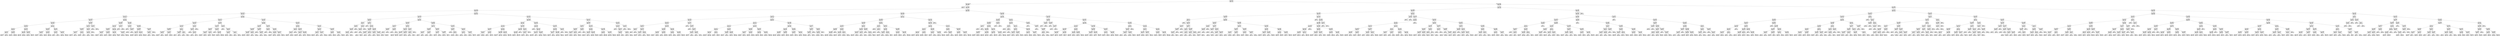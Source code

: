 digraph Tree {
node [shape=box] ;
0 [label="X[1] <= 0.2412\nmse = 0.1687\nsamples = 47437\nvalue = 0.6194"] ;
1 [label="X[2] <= 17.1713\nmse = 0.1585\nsamples = 38398\nvalue = 0.6967"] ;
0 -> 1 [labeldistance=2.5, labelangle=45, headlabel="True"] ;
2 [label="mse = 0.0\nsamples = 386\nvalue = 0.0"] ;
1 -> 2 ;
3 [label="X[1] <= 0.1995\nmse = 0.1551\nsamples = 38012\nvalue = 0.7037"] ;
1 -> 3 ;
4 [label="X[1] <= 0.1268\nmse = 0.1479\nsamples = 23990\nvalue = 0.7481"] ;
3 -> 4 ;
5 [label="X[2] <= 109.7739\nmse = 0.1421\nsamples = 1789\nvalue = 0.6299"] ;
4 -> 5 ;
6 [label="X[2] <= 104.4728\nmse = 0.1475\nsamples = 1404\nvalue = 0.6694"] ;
5 -> 6 ;
7 [label="X[2] <= 104.3933\nmse = 0.1574\nsamples = 509\nvalue = 0.7415"] ;
6 -> 7 ;
8 [label="X[2] <= 102.7194\nmse = 0.1563\nsamples = 498\nvalue = 0.7339"] ;
7 -> 8 ;
9 [label="X[2] <= 98.4113\nmse = 0.1598\nsamples = 290\nvalue = 0.7693"] ;
8 -> 9 ;
10 [label="X[1] <= 0.1117\nmse = 0.158\nsamples = 109\nvalue = 0.6907"] ;
9 -> 10 ;
11 [label="X[1] <= 0.107\nmse = 0.3697\nsamples = 11\nvalue = 1.0018"] ;
10 -> 11 ;
12 [label="mse = 0.0008\nsamples = 4\nvalue = 0.4111"] ;
11 -> 12 ;
13 [label="mse = 0.2672\nsamples = 7\nvalue = 1.3394"] ;
11 -> 13 ;
14 [label="X[2] <= 93.8368\nmse = 0.1222\nsamples = 98\nvalue = 0.6558"] ;
10 -> 14 ;
15 [label="mse = 0.1374\nsamples = 62\nvalue = 0.7425"] ;
14 -> 15 ;
16 [label="mse = 0.0606\nsamples = 36\nvalue = 0.5065"] ;
14 -> 16 ;
17 [label="X[1] <= 0.1259\nmse = 0.1548\nsamples = 181\nvalue = 0.8166"] ;
9 -> 17 ;
18 [label="X[1] <= 0.1224\nmse = 0.1582\nsamples = 162\nvalue = 0.8372"] ;
17 -> 18 ;
19 [label="mse = 0.1521\nsamples = 122\nvalue = 0.7985"] ;
18 -> 19 ;
20 [label="mse = 0.1581\nsamples = 40\nvalue = 0.9554"] ;
18 -> 20 ;
21 [label="X[2] <= 100.8487\nmse = 0.0918\nsamples = 19\nvalue = 0.6409"] ;
17 -> 21 ;
22 [label="mse = 0.0933\nsamples = 8\nvalue = 0.4809"] ;
21 -> 22 ;
23 [label="mse = 0.0586\nsamples = 11\nvalue = 0.7573"] ;
21 -> 23 ;
24 [label="X[1] <= 0.1221\nmse = 0.1473\nsamples = 208\nvalue = 0.6845"] ;
8 -> 24 ;
25 [label="X[2] <= 102.8204\nmse = 0.1315\nsamples = 141\nvalue = 0.6426"] ;
24 -> 25 ;
26 [label="X[2] <= 102.7673\nmse = 0.0496\nsamples = 9\nvalue = 0.4433"] ;
25 -> 26 ;
27 [label="mse = 0.0209\nsamples = 3\nvalue = 0.7314"] ;
26 -> 27 ;
28 [label="mse = 0.0017\nsamples = 6\nvalue = 0.2992"] ;
26 -> 28 ;
29 [label="X[2] <= 102.935\nmse = 0.1342\nsamples = 132\nvalue = 0.6562"] ;
25 -> 29 ;
30 [label="mse = 0.1175\nsamples = 9\nvalue = 0.948"] ;
29 -> 30 ;
31 [label="mse = 0.1287\nsamples = 123\nvalue = 0.6349"] ;
29 -> 31 ;
32 [label="X[1] <= 0.1221\nmse = 0.1691\nsamples = 67\nvalue = 0.7726"] ;
24 -> 32 ;
33 [label="X[2] <= 103.66\nmse = 0.1054\nsamples = 2\nvalue = 1.4903"] ;
32 -> 33 ;
34 [label="mse = 0.0\nsamples = 1\nvalue = 1.815"] ;
33 -> 34 ;
35 [label="mse = 0.0\nsamples = 1\nvalue = 1.1657"] ;
33 -> 35 ;
36 [label="X[2] <= 103.9149\nmse = 0.1547\nsamples = 65\nvalue = 0.7505"] ;
32 -> 36 ;
37 [label="mse = 0.1247\nsamples = 39\nvalue = 0.6759"] ;
36 -> 37 ;
38 [label="mse = 0.1788\nsamples = 26\nvalue = 0.8624"] ;
36 -> 38 ;
39 [label="X[2] <= 104.4666\nmse = 0.0826\nsamples = 11\nvalue = 1.0888"] ;
7 -> 39 ;
40 [label="X[1] <= 0.1181\nmse = 0.0537\nsamples = 9\nvalue = 1.0084"] ;
39 -> 40 ;
41 [label="X[2] <= 104.4491\nmse = 0.0384\nsamples = 6\nvalue = 1.1088"] ;
40 -> 41 ;
42 [label="X[2] <= 104.4364\nmse = 0.022\nsamples = 3\nvalue = 1.2137"] ;
41 -> 42 ;
43 [label="mse = 0.0013\nsamples = 2\nvalue = 1.1109"] ;
42 -> 43 ;
44 [label="mse = -0.0\nsamples = 1\nvalue = 1.4195"] ;
42 -> 44 ;
45 [label="X[1] <= 0.1175\nmse = 0.0327\nsamples = 3\nvalue = 1.0039"] ;
41 -> 45 ;
46 [label="mse = 0.0064\nsamples = 2\nvalue = 0.8847"] ;
45 -> 46 ;
47 [label="mse = 0.0\nsamples = 1\nvalue = 1.2422"] ;
45 -> 47 ;
48 [label="X[1] <= 0.1234\nmse = 0.024\nsamples = 3\nvalue = 0.8077"] ;
40 -> 48 ;
49 [label="X[1] <= 0.1207\nmse = 0.0056\nsamples = 2\nvalue = 0.7069"] ;
48 -> 49 ;
50 [label="mse = 0.0\nsamples = 1\nvalue = 0.6322"] ;
49 -> 50 ;
51 [label="mse = -0.0\nsamples = 1\nvalue = 0.7817"] ;
49 -> 51 ;
52 [label="mse = 0.0\nsamples = 1\nvalue = 1.0093"] ;
48 -> 52 ;
53 [label="X[2] <= 104.4704\nmse = 0.0528\nsamples = 2\nvalue = 1.4506"] ;
39 -> 53 ;
54 [label="mse = 0.0\nsamples = 1\nvalue = 1.6803"] ;
53 -> 54 ;
55 [label="mse = 0.0\nsamples = 1\nvalue = 1.2209"] ;
53 -> 55 ;
56 [label="X[1] <= 0.1206\nmse = 0.1372\nsamples = 895\nvalue = 0.6284"] ;
6 -> 56 ;
57 [label="X[2] <= 109.7581\nmse = 0.1295\nsamples = 529\nvalue = 0.5914"] ;
56 -> 57 ;
58 [label="X[1] <= 0.1045\nmse = 0.1279\nsamples = 527\nvalue = 0.5889"] ;
57 -> 58 ;
59 [label="X[2] <= 106.4787\nmse = 0.0465\nsamples = 32\nvalue = 0.4344"] ;
58 -> 59 ;
60 [label="X[2] <= 105.1652\nmse = 0.1158\nsamples = 6\nvalue = 0.6452"] ;
59 -> 60 ;
61 [label="mse = 0.0108\nsamples = 3\nvalue = 0.3751"] ;
60 -> 61 ;
62 [label="mse = 0.0748\nsamples = 3\nvalue = 0.9154"] ;
60 -> 62 ;
63 [label="X[2] <= 108.9464\nmse = 0.0179\nsamples = 26\nvalue = 0.3858"] ;
59 -> 63 ;
64 [label="mse = 0.023\nsamples = 18\nvalue = 0.4101"] ;
63 -> 64 ;
65 [label="mse = 0.0022\nsamples = 8\nvalue = 0.3311"] ;
63 -> 65 ;
66 [label="X[1] <= 0.1191\nmse = 0.1315\nsamples = 495\nvalue = 0.5988"] ;
58 -> 66 ;
67 [label="X[1] <= 0.1188\nmse = 0.1343\nsamples = 438\nvalue = 0.6127"] ;
66 -> 67 ;
68 [label="mse = 0.1321\nsamples = 430\nvalue = 0.6073"] ;
67 -> 68 ;
69 [label="mse = 0.1684\nsamples = 8\nvalue = 0.9"] ;
67 -> 69 ;
70 [label="X[2] <= 107.9709\nmse = 0.0976\nsamples = 57\nvalue = 0.4926"] ;
66 -> 70 ;
71 [label="mse = 0.1175\nsamples = 35\nvalue = 0.5759"] ;
70 -> 71 ;
72 [label="mse = 0.0374\nsamples = 22\nvalue = 0.3599"] ;
70 -> 72 ;
73 [label="X[2] <= 109.7628\nmse = 0.1078\nsamples = 2\nvalue = 1.2503"] ;
57 -> 73 ;
74 [label="mse = 0.0\nsamples = 1\nvalue = 1.5787"] ;
73 -> 74 ;
75 [label="mse = 0.0\nsamples = 1\nvalue = 0.9219"] ;
73 -> 75 ;
76 [label="X[1] <= 0.1206\nmse = 0.1436\nsamples = 366\nvalue = 0.682"] ;
56 -> 76 ;
77 [label="X[2] <= 105.498\nmse = 0.0754\nsamples = 3\nvalue = 1.6599"] ;
76 -> 77 ;
78 [label="mse = 0.0\nsamples = 1\nvalue = 1.2716"] ;
77 -> 78 ;
79 [label="X[2] <= 107.2968\nmse = 0.0001\nsamples = 2\nvalue = 1.8541"] ;
77 -> 79 ;
80 [label="mse = 0.0\nsamples = 1\nvalue = 1.8455"] ;
79 -> 80 ;
81 [label="mse = 0.0\nsamples = 1\nvalue = 1.8627"] ;
79 -> 81 ;
82 [label="X[1] <= 0.1268\nmse = 0.1362\nsamples = 363\nvalue = 0.6739"] ;
76 -> 82 ;
83 [label="X[2] <= 106.8989\nmse = 0.136\nsamples = 360\nvalue = 0.6772"] ;
82 -> 83 ;
84 [label="X[1] <= 0.1224\nmse = 0.1531\nsamples = 174\nvalue = 0.7138"] ;
83 -> 84 ;
85 [label="mse = 0.0906\nsamples = 43\nvalue = 0.5645"] ;
84 -> 85 ;
86 [label="mse = 0.1639\nsamples = 131\nvalue = 0.7627"] ;
84 -> 86 ;
87 [label="X[1] <= 0.1219\nmse = 0.1176\nsamples = 186\nvalue = 0.643"] ;
83 -> 87 ;
88 [label="mse = 0.1438\nsamples = 28\nvalue = 0.8736"] ;
87 -> 88 ;
89 [label="mse = 0.1018\nsamples = 158\nvalue = 0.6021"] ;
87 -> 89 ;
90 [label="X[1] <= 0.1268\nmse = 0.0019\nsamples = 3\nvalue = 0.28"] ;
82 -> 90 ;
91 [label="X[2] <= 105.4807\nmse = 0.0017\nsamples = 2\nvalue = 0.3004"] ;
90 -> 91 ;
92 [label="mse = 0.0\nsamples = 1\nvalue = 0.3412"] ;
91 -> 92 ;
93 [label="mse = 0.0\nsamples = 1\nvalue = 0.2596"] ;
91 -> 93 ;
94 [label="mse = -0.0\nsamples = 1\nvalue = 0.2392"] ;
90 -> 94 ;
95 [label="X[1] <= 0.1173\nmse = 0.0959\nsamples = 385\nvalue = 0.4858"] ;
5 -> 95 ;
96 [label="X[2] <= 110.148\nmse = 0.0702\nsamples = 149\nvalue = 0.4234"] ;
95 -> 96 ;
97 [label="X[2] <= 110.0954\nmse = 0.0744\nsamples = 36\nvalue = 0.4924"] ;
96 -> 97 ;
98 [label="X[1] <= 0.1165\nmse = 0.049\nsamples = 32\nvalue = 0.4495"] ;
97 -> 98 ;
99 [label="X[2] <= 109.9875\nmse = 0.0392\nsamples = 28\nvalue = 0.4226"] ;
98 -> 99 ;
100 [label="X[2] <= 109.9849\nmse = 0.0471\nsamples = 20\nvalue = 0.4654"] ;
99 -> 100 ;
101 [label="mse = 0.0384\nsamples = 19\nvalue = 0.4417"] ;
100 -> 101 ;
102 [label="mse = -0.0\nsamples = 1\nvalue = 0.9156"] ;
100 -> 102 ;
103 [label="X[2] <= 110.0446\nmse = 0.0034\nsamples = 8\nvalue = 0.3155"] ;
99 -> 103 ;
104 [label="mse = 0.0024\nsamples = 3\nvalue = 0.3671"] ;
103 -> 104 ;
105 [label="mse = 0.0014\nsamples = 5\nvalue = 0.2846"] ;
103 -> 105 ;
106 [label="X[1] <= 0.1167\nmse = 0.077\nsamples = 4\nvalue = 0.6382"] ;
98 -> 106 ;
107 [label="X[2] <= 109.9693\nmse = 0.0156\nsamples = 2\nvalue = 0.9012"] ;
106 -> 107 ;
108 [label="mse = 0.0\nsamples = 1\nvalue = 1.026"] ;
107 -> 108 ;
109 [label="mse = -0.0\nsamples = 1\nvalue = 0.7763"] ;
107 -> 109 ;
110 [label="X[0] <= 0.0\nmse = 0.0\nsamples = 2\nvalue = 0.3751"] ;
106 -> 110 ;
111 [label="mse = 0.0\nsamples = 1\nvalue = 0.3773"] ;
110 -> 111 ;
112 [label="mse = 0.0\nsamples = 1\nvalue = 0.373"] ;
110 -> 112 ;
113 [label="X[1] <= 0.1159\nmse = 0.1453\nsamples = 4\nvalue = 0.8354"] ;
97 -> 113 ;
114 [label="X[1] <= 0.1091\nmse = 0.0627\nsamples = 3\nvalue = 1.0164"] ;
113 -> 114 ;
115 [label="mse = 0.0\nsamples = 1\nvalue = 0.6629"] ;
114 -> 115 ;
116 [label="X[1] <= 0.1137\nmse = 0.0003\nsamples = 2\nvalue = 1.1932"] ;
114 -> 116 ;
117 [label="mse = 0.0\nsamples = 1\nvalue = 1.2099"] ;
116 -> 117 ;
118 [label="mse = -0.0\nsamples = 1\nvalue = 1.1764"] ;
116 -> 118 ;
119 [label="mse = 0.0\nsamples = 1\nvalue = 0.2923"] ;
113 -> 119 ;
120 [label="X[1] <= 0.1167\nmse = 0.0669\nsamples = 113\nvalue = 0.4014"] ;
96 -> 120 ;
121 [label="X[2] <= 110.3354\nmse = 0.0709\nsamples = 104\nvalue = 0.4132"] ;
120 -> 121 ;
122 [label="X[1] <= 0.1096\nmse = 0.008\nsamples = 13\nvalue = 0.3191"] ;
121 -> 122 ;
123 [label="X[2] <= 110.1793\nmse = 0.0108\nsamples = 6\nvalue = 0.3675"] ;
122 -> 123 ;
124 [label="mse = 0.0015\nsamples = 2\nvalue = 0.2524"] ;
123 -> 124 ;
125 [label="mse = 0.0055\nsamples = 4\nvalue = 0.4251"] ;
123 -> 125 ;
126 [label="X[1] <= 0.1141\nmse = 0.0018\nsamples = 7\nvalue = 0.2776"] ;
122 -> 126 ;
127 [label="mse = 0.0019\nsamples = 3\nvalue = 0.2517"] ;
126 -> 127 ;
128 [label="mse = 0.0008\nsamples = 4\nvalue = 0.297"] ;
126 -> 128 ;
129 [label="X[2] <= 110.3555\nmse = 0.0784\nsamples = 91\nvalue = 0.4266"] ;
121 -> 129 ;
130 [label="mse = 0.0\nsamples = 1\nvalue = 1.0731"] ;
129 -> 130 ;
131 [label="X[1] <= 0.1095\nmse = 0.0746\nsamples = 90\nvalue = 0.4195"] ;
129 -> 131 ;
132 [label="mse = 0.1003\nsamples = 25\nvalue = 0.4796"] ;
131 -> 132 ;
133 [label="mse = 0.0628\nsamples = 65\nvalue = 0.3963"] ;
131 -> 133 ;
134 [label="X[1] <= 0.1168\nmse = 0.0004\nsamples = 9\nvalue = 0.2646"] ;
120 -> 134 ;
135 [label="mse = 0.0\nsamples = 1\nvalue = 0.3077"] ;
134 -> 135 ;
136 [label="X[2] <= 111.3974\nmse = 0.0001\nsamples = 8\nvalue = 0.2592"] ;
134 -> 136 ;
137 [label="X[2] <= 111.0066\nmse = 0.0001\nsamples = 5\nvalue = 0.2647"] ;
136 -> 137 ;
138 [label="mse = 0.0001\nsamples = 3\nvalue = 0.2586"] ;
137 -> 138 ;
139 [label="mse = 0.0\nsamples = 2\nvalue = 0.2738"] ;
137 -> 139 ;
140 [label="X[2] <= 112.2717\nmse = 0.0\nsamples = 3\nvalue = 0.2501"] ;
136 -> 140 ;
141 [label="mse = 0.0\nsamples = 2\nvalue = 0.246"] ;
140 -> 141 ;
142 [label="mse = 0.0\nsamples = 1\nvalue = 0.2585"] ;
140 -> 142 ;
143 [label="X[2] <= 110.6974\nmse = 0.108\nsamples = 236\nvalue = 0.5251"] ;
95 -> 143 ;
144 [label="X[2] <= 110.3118\nmse = 0.0823\nsamples = 82\nvalue = 0.5856"] ;
143 -> 144 ;
145 [label="X[1] <= 0.1255\nmse = 0.0628\nsamples = 54\nvalue = 0.5108"] ;
144 -> 145 ;
146 [label="X[2] <= 110.3036\nmse = 0.0629\nsamples = 50\nvalue = 0.5294"] ;
145 -> 146 ;
147 [label="X[2] <= 110.2593\nmse = 0.0627\nsamples = 48\nvalue = 0.5394"] ;
146 -> 147 ;
148 [label="mse = 0.0572\nsamples = 46\nvalue = 0.5233"] ;
147 -> 148 ;
149 [label="mse = 0.0466\nsamples = 2\nvalue = 0.9101"] ;
147 -> 149 ;
150 [label="X[1] <= 0.1224\nmse = 0.0067\nsamples = 2\nvalue = 0.288"] ;
146 -> 150 ;
151 [label="mse = 0.0\nsamples = 1\nvalue = 0.2062"] ;
150 -> 151 ;
152 [label="mse = 0.0\nsamples = 1\nvalue = 0.3699"] ;
150 -> 152 ;
153 [label="X[2] <= 109.8394\nmse = 0.0039\nsamples = 4\nvalue = 0.2788"] ;
145 -> 153 ;
154 [label="mse = 0.0\nsamples = 1\nvalue = 0.3846"] ;
153 -> 154 ;
155 [label="X[2] <= 109.9307\nmse = 0.0003\nsamples = 3\nvalue = 0.2435"] ;
153 -> 155 ;
156 [label="mse = 0.0\nsamples = 1\nvalue = 0.2656"] ;
155 -> 156 ;
157 [label="mse = 0.0\nsamples = 2\nvalue = 0.2325"] ;
155 -> 157 ;
158 [label="X[1] <= 0.1183\nmse = 0.0882\nsamples = 28\nvalue = 0.7297"] ;
144 -> 158 ;
159 [label="X[2] <= 110.52\nmse = 0.0034\nsamples = 2\nvalue = 0.3316"] ;
158 -> 159 ;
160 [label="mse = 0.0\nsamples = 1\nvalue = 0.2731"] ;
159 -> 160 ;
161 [label="mse = 0.0\nsamples = 1\nvalue = 0.3902"] ;
159 -> 161 ;
162 [label="X[1] <= 0.1215\nmse = 0.0816\nsamples = 26\nvalue = 0.7604"] ;
158 -> 162 ;
163 [label="X[1] <= 0.1189\nmse = 0.0902\nsamples = 9\nvalue = 0.9163"] ;
162 -> 163 ;
164 [label="mse = 0.0033\nsamples = 3\nvalue = 0.6077"] ;
163 -> 164 ;
165 [label="mse = 0.0622\nsamples = 6\nvalue = 1.0706"] ;
163 -> 165 ;
166 [label="X[2] <= 110.5119\nmse = 0.0574\nsamples = 17\nvalue = 0.6778"] ;
162 -> 166 ;
167 [label="mse = 0.0467\nsamples = 6\nvalue = 0.5291"] ;
166 -> 167 ;
168 [label="mse = 0.0447\nsamples = 11\nvalue = 0.7589"] ;
166 -> 168 ;
169 [label="X[1] <= 0.1253\nmse = 0.1188\nsamples = 154\nvalue = 0.493"] ;
143 -> 169 ;
170 [label="X[1] <= 0.1178\nmse = 0.0964\nsamples = 123\nvalue = 0.4595"] ;
169 -> 170 ;
171 [label="X[1] <= 0.1178\nmse = 0.267\nsamples = 6\nvalue = 0.7558"] ;
170 -> 171 ;
172 [label="X[1] <= 0.1175\nmse = 0.1261\nsamples = 5\nvalue = 0.5758"] ;
171 -> 172 ;
173 [label="mse = 0.0963\nsamples = 2\nvalue = 0.9173"] ;
172 -> 173 ;
174 [label="mse = 0.0163\nsamples = 3\nvalue = 0.3482"] ;
172 -> 174 ;
175 [label="mse = -0.0\nsamples = 1\nvalue = 1.6557"] ;
171 -> 175 ;
176 [label="X[1] <= 0.1192\nmse = 0.0829\nsamples = 117\nvalue = 0.4444"] ;
170 -> 176 ;
177 [label="X[2] <= 114.6298\nmse = 0.0118\nsamples = 14\nvalue = 0.3234"] ;
176 -> 177 ;
178 [label="mse = 0.0068\nsamples = 13\nvalue = 0.3028"] ;
177 -> 178 ;
179 [label="mse = 0.0\nsamples = 1\nvalue = 0.591"] ;
177 -> 179 ;
180 [label="X[1] <= 0.1195\nmse = 0.0903\nsamples = 103\nvalue = 0.4608"] ;
176 -> 180 ;
181 [label="mse = 0.0149\nsamples = 3\nvalue = 1.2042"] ;
180 -> 181 ;
182 [label="mse = 0.0755\nsamples = 100\nvalue = 0.4385"] ;
180 -> 182 ;
183 [label="X[2] <= 112.454\nmse = 0.1855\nsamples = 31\nvalue = 0.6256"] ;
169 -> 183 ;
184 [label="X[2] <= 111.7331\nmse = 0.2362\nsamples = 16\nvalue = 0.7537"] ;
183 -> 184 ;
185 [label="X[1] <= 0.1268\nmse = 0.05\nsamples = 11\nvalue = 0.5426"] ;
184 -> 185 ;
186 [label="mse = 0.0473\nsamples = 10\nvalue = 0.569"] ;
185 -> 186 ;
187 [label="mse = 0.0\nsamples = 1\nvalue = 0.2783"] ;
185 -> 187 ;
188 [label="X[2] <= 111.9044\nmse = 0.332\nsamples = 5\nvalue = 1.2182"] ;
184 -> 188 ;
189 [label="mse = 0.0\nsamples = 1\nvalue = 2.257"] ;
188 -> 189 ;
190 [label="mse = 0.0778\nsamples = 4\nvalue = 0.9585"] ;
188 -> 190 ;
191 [label="X[2] <= 114.3562\nmse = 0.0952\nsamples = 15\nvalue = 0.4889"] ;
183 -> 191 ;
192 [label="X[1] <= 0.126\nmse = 0.0655\nsamples = 9\nvalue = 0.397"] ;
191 -> 192 ;
193 [label="mse = 0.013\nsamples = 5\nvalue = 0.2998"] ;
192 -> 193 ;
194 [label="mse = 0.1045\nsamples = 4\nvalue = 0.5185"] ;
192 -> 194 ;
195 [label="X[1] <= 0.1257\nmse = 0.1082\nsamples = 6\nvalue = 0.6269"] ;
191 -> 195 ;
196 [label="mse = 0.0\nsamples = 1\nvalue = 1.2852"] ;
195 -> 196 ;
197 [label="mse = 0.0258\nsamples = 5\nvalue = 0.4952"] ;
195 -> 197 ;
198 [label="X[2] <= 63.6481\nmse = 0.1472\nsamples = 22201\nvalue = 0.7576"] ;
4 -> 198 ;
199 [label="X[1] <= 0.1786\nmse = 0.5005\nsamples = 104\nvalue = 1.1804"] ;
198 -> 199 ;
200 [label="X[2] <= 59.4574\nmse = 0.2342\nsamples = 23\nvalue = 0.6354"] ;
199 -> 200 ;
201 [label="X[1] <= 0.17\nmse = 0.0153\nsamples = 7\nvalue = 0.4172"] ;
200 -> 201 ;
202 [label="X[2] <= 59.167\nmse = 0.0044\nsamples = 4\nvalue = 0.3328"] ;
201 -> 202 ;
203 [label="X[1] <= 0.1637\nmse = 0.0034\nsamples = 3\nvalue = 0.3576"] ;
202 -> 203 ;
204 [label="X[1] <= 0.155\nmse = 0.0001\nsamples = 2\nvalue = 0.3986"] ;
203 -> 204 ;
205 [label="mse = 0.0\nsamples = 1\nvalue = 0.387"] ;
204 -> 205 ;
206 [label="mse = 0.0\nsamples = 1\nvalue = 0.4102"] ;
204 -> 206 ;
207 [label="mse = -0.0\nsamples = 1\nvalue = 0.2757"] ;
203 -> 207 ;
208 [label="mse = 0.0\nsamples = 1\nvalue = 0.2584"] ;
202 -> 208 ;
209 [label="X[1] <= 0.1773\nmse = 0.0076\nsamples = 3\nvalue = 0.5297"] ;
201 -> 209 ;
210 [label="X[1] <= 0.1746\nmse = 0.0027\nsamples = 2\nvalue = 0.5834"] ;
209 -> 210 ;
211 [label="mse = 0.0\nsamples = 1\nvalue = 0.5314"] ;
210 -> 211 ;
212 [label="mse = 0.0\nsamples = 1\nvalue = 0.6355"] ;
210 -> 212 ;
213 [label="mse = -0.0\nsamples = 1\nvalue = 0.4222"] ;
209 -> 213 ;
214 [label="X[2] <= 59.8108\nmse = 0.3\nsamples = 16\nvalue = 0.7309"] ;
200 -> 214 ;
215 [label="mse = 0.0\nsamples = 1\nvalue = 2.1012"] ;
214 -> 215 ;
216 [label="X[2] <= 60.751\nmse = 0.1865\nsamples = 15\nvalue = 0.6396"] ;
214 -> 216 ;
217 [label="X[2] <= 60.5965\nmse = 0.3186\nsamples = 5\nvalue = 0.9143"] ;
216 -> 217 ;
218 [label="X[2] <= 60.4256\nmse = 0.0143\nsamples = 3\nvalue = 0.5302"] ;
217 -> 218 ;
219 [label="mse = 0.0\nsamples = 2\nvalue = 0.6148"] ;
218 -> 219 ;
220 [label="mse = 0.0\nsamples = 1\nvalue = 0.361"] ;
218 -> 220 ;
221 [label="X[2] <= 60.7179\nmse = 0.2218\nsamples = 2\nvalue = 1.4903"] ;
217 -> 221 ;
222 [label="mse = 0.0\nsamples = 1\nvalue = 1.9614"] ;
221 -> 222 ;
223 [label="mse = -0.0\nsamples = 1\nvalue = 1.0193"] ;
221 -> 223 ;
224 [label="X[1] <= 0.1494\nmse = 0.0639\nsamples = 10\nvalue = 0.5022"] ;
216 -> 224 ;
225 [label="X[2] <= 63.0161\nmse = 0.0012\nsamples = 4\nvalue = 0.3751"] ;
224 -> 225 ;
226 [label="mse = 0.0\nsamples = 2\nvalue = 0.4073"] ;
225 -> 226 ;
227 [label="mse = 0.0002\nsamples = 2\nvalue = 0.3429"] ;
225 -> 227 ;
228 [label="X[1] <= 0.1599\nmse = 0.0877\nsamples = 6\nvalue = 0.5869"] ;
224 -> 228 ;
229 [label="mse = 0.0\nsamples = 1\nvalue = 1.098"] ;
228 -> 229 ;
230 [label="mse = 0.0426\nsamples = 5\nvalue = 0.4847"] ;
228 -> 230 ;
231 [label="X[1] <= 0.1904\nmse = 0.4679\nsamples = 81\nvalue = 1.3351"] ;
199 -> 231 ;
232 [label="X[2] <= 57.5748\nmse = 0.3967\nsamples = 52\nvalue = 1.5786"] ;
231 -> 232 ;
233 [label="X[1] <= 0.1875\nmse = 0.2894\nsamples = 4\nvalue = 0.5719"] ;
232 -> 233 ;
234 [label="X[2] <= 50.6144\nmse = 0.0093\nsamples = 2\nvalue = 0.2037"] ;
233 -> 234 ;
235 [label="mse = 0.0\nsamples = 1\nvalue = 0.3001"] ;
234 -> 235 ;
236 [label="mse = -0.0\nsamples = 1\nvalue = 0.1074"] ;
234 -> 236 ;
237 [label="X[1] <= 0.1887\nmse = 0.2985\nsamples = 2\nvalue = 0.9401"] ;
233 -> 237 ;
238 [label="mse = 0.0\nsamples = 1\nvalue = 1.4864"] ;
237 -> 238 ;
239 [label="mse = 0.0\nsamples = 1\nvalue = 0.3937"] ;
237 -> 239 ;
240 [label="X[2] <= 63.4352\nmse = 0.3141\nsamples = 48\nvalue = 1.6625"] ;
232 -> 240 ;
241 [label="X[2] <= 61.1235\nmse = 0.3101\nsamples = 45\nvalue = 1.6248"] ;
240 -> 241 ;
242 [label="X[1] <= 0.1864\nmse = 0.2291\nsamples = 29\nvalue = 1.7775"] ;
241 -> 242 ;
243 [label="mse = 0.0843\nsamples = 13\nvalue = 2.008"] ;
242 -> 243 ;
244 [label="mse = 0.2686\nsamples = 16\nvalue = 1.5902"] ;
242 -> 244 ;
245 [label="X[2] <= 63.0338\nmse = 0.3381\nsamples = 16\nvalue = 1.3481"] ;
241 -> 245 ;
246 [label="mse = 0.2503\nsamples = 9\nvalue = 1.1292"] ;
245 -> 246 ;
247 [label="mse = 0.3102\nsamples = 7\nvalue = 1.6296"] ;
245 -> 247 ;
248 [label="X[1] <= 0.1873\nmse = 0.034\nsamples = 3\nvalue = 2.2271"] ;
240 -> 248 ;
249 [label="X[2] <= 63.5253\nmse = 0.0\nsamples = 2\nvalue = 2.0968"] ;
248 -> 249 ;
250 [label="mse = 0.0\nsamples = 1\nvalue = 2.0924"] ;
249 -> 250 ;
251 [label="mse = -0.0\nsamples = 1\nvalue = 2.1012"] ;
249 -> 251 ;
252 [label="mse = 0.0\nsamples = 1\nvalue = 2.4876"] ;
248 -> 252 ;
253 [label="X[2] <= 59.5912\nmse = 0.2988\nsamples = 29\nvalue = 0.8986"] ;
231 -> 253 ;
254 [label="X[2] <= 57.1516\nmse = 0.206\nsamples = 11\nvalue = 1.1599"] ;
253 -> 254 ;
255 [label="X[2] <= 52.8706\nmse = 0.0168\nsamples = 4\nvalue = 0.6193"] ;
254 -> 255 ;
256 [label="X[1] <= 0.1952\nmse = 0.0004\nsamples = 2\nvalue = 0.7476"] ;
255 -> 256 ;
257 [label="mse = 0.0\nsamples = 1\nvalue = 0.7672"] ;
256 -> 257 ;
258 [label="mse = 0.0\nsamples = 1\nvalue = 0.728"] ;
256 -> 258 ;
259 [label="X[1] <= 0.1938\nmse = 0.0003\nsamples = 2\nvalue = 0.491"] ;
255 -> 259 ;
260 [label="mse = 0.0\nsamples = 1\nvalue = 0.5079"] ;
259 -> 260 ;
261 [label="mse = -0.0\nsamples = 1\nvalue = 0.4741"] ;
259 -> 261 ;
262 [label="X[2] <= 58.4185\nmse = 0.0516\nsamples = 7\nvalue = 1.4688"] ;
254 -> 262 ;
263 [label="X[1] <= 0.1986\nmse = 0.0328\nsamples = 4\nvalue = 1.3177"] ;
262 -> 263 ;
264 [label="mse = 0.0109\nsamples = 3\nvalue = 1.2273"] ;
263 -> 264 ;
265 [label="mse = -0.0\nsamples = 1\nvalue = 1.5892"] ;
263 -> 265 ;
266 [label="X[2] <= 59.3964\nmse = 0.0059\nsamples = 3\nvalue = 1.6702"] ;
262 -> 266 ;
267 [label="mse = 0.0002\nsamples = 2\nvalue = 1.6166"] ;
266 -> 267 ;
268 [label="mse = -0.0\nsamples = 1\nvalue = 1.7774"] ;
266 -> 268 ;
269 [label="X[2] <= 61.5261\nmse = 0.2883\nsamples = 18\nvalue = 0.7389"] ;
253 -> 269 ;
270 [label="X[2] <= 60.3374\nmse = 0.0463\nsamples = 7\nvalue = 0.4474"] ;
269 -> 270 ;
271 [label="mse = 0.0\nsamples = 1\nvalue = 0.8648"] ;
270 -> 271 ;
272 [label="X[0] <= 0.0\nmse = 0.0201\nsamples = 6\nvalue = 0.3778"] ;
270 -> 272 ;
273 [label="mse = 0.0103\nsamples = 5\nvalue = 0.3299"] ;
272 -> 273 ;
274 [label="mse = -0.0\nsamples = 1\nvalue = 0.6175"] ;
272 -> 274 ;
275 [label="X[2] <= 61.7102\nmse = 0.3538\nsamples = 11\nvalue = 0.9245"] ;
269 -> 275 ;
276 [label="X[1] <= 0.1937\nmse = 0.6717\nsamples = 2\nvalue = 1.5463"] ;
275 -> 276 ;
277 [label="mse = 0.0\nsamples = 1\nvalue = 2.3659"] ;
276 -> 277 ;
278 [label="mse = -0.0\nsamples = 1\nvalue = 0.7267"] ;
276 -> 278 ;
279 [label="X[2] <= 63.1958\nmse = 0.1781\nsamples = 9\nvalue = 0.7863"] ;
275 -> 279 ;
280 [label="mse = 0.1157\nsamples = 7\nvalue = 0.6765"] ;
279 -> 280 ;
281 [label="mse = 0.2068\nsamples = 2\nvalue = 1.1705"] ;
279 -> 281 ;
282 [label="X[1] <= 0.1852\nmse = 0.1447\nsamples = 22097\nvalue = 0.7556"] ;
198 -> 282 ;
283 [label="X[2] <= 104.1399\nmse = 0.1463\nsamples = 16227\nvalue = 0.7708"] ;
282 -> 283 ;
284 [label="X[1] <= 0.1745\nmse = 0.146\nsamples = 9397\nvalue = 0.7866"] ;
283 -> 284 ;
285 [label="X[1] <= 0.127\nmse = 0.1399\nsamples = 6402\nvalue = 0.7942"] ;
284 -> 285 ;
286 [label="X[1] <= 0.1269\nmse = 0.089\nsamples = 7\nvalue = 1.1798"] ;
285 -> 286 ;
287 [label="X[2] <= 102.7136\nmse = 0.0042\nsamples = 3\nvalue = 0.9079"] ;
286 -> 287 ;
288 [label="mse = 0.0\nsamples = 1\nvalue = 0.822"] ;
287 -> 288 ;
289 [label="mse = 0.0008\nsamples = 2\nvalue = 0.9509"] ;
287 -> 289 ;
290 [label="X[1] <= 0.1269\nmse = 0.0557\nsamples = 4\nvalue = 1.3836"] ;
286 -> 290 ;
291 [label="mse = 0.0\nsamples = 1\nvalue = 1.6977"] ;
290 -> 291 ;
292 [label="mse = 0.0304\nsamples = 3\nvalue = 1.2789"] ;
290 -> 292 ;
293 [label="X[2] <= 97.2777\nmse = 0.1398\nsamples = 6395\nvalue = 0.7937"] ;
285 -> 293 ;
294 [label="X[2] <= 85.5579\nmse = 0.1349\nsamples = 3653\nvalue = 0.7847"] ;
293 -> 294 ;
295 [label="mse = 0.1458\nsamples = 1610\nvalue = 0.81"] ;
294 -> 295 ;
296 [label="mse = 0.1254\nsamples = 2043\nvalue = 0.7647"] ;
294 -> 296 ;
297 [label="X[1] <= 0.1559\nmse = 0.146\nsamples = 2742\nvalue = 0.8058"] ;
293 -> 297 ;
298 [label="mse = 0.1397\nsamples = 1361\nvalue = 0.8322"] ;
297 -> 298 ;
299 [label="mse = 0.1509\nsamples = 1381\nvalue = 0.7798"] ;
297 -> 299 ;
300 [label="X[2] <= 104.1287\nmse = 0.1585\nsamples = 2995\nvalue = 0.7704"] ;
284 -> 300 ;
301 [label="X[1] <= 0.1852\nmse = 0.1584\nsamples = 2991\nvalue = 0.7697"] ;
300 -> 301 ;
302 [label="X[1] <= 0.1746\nmse = 0.1582\nsamples = 2990\nvalue = 0.7694"] ;
301 -> 302 ;
303 [label="mse = 0.1369\nsamples = 41\nvalue = 0.6278"] ;
302 -> 303 ;
304 [label="mse = 0.1582\nsamples = 2949\nvalue = 0.7714"] ;
302 -> 304 ;
305 [label="mse = -0.0\nsamples = 1\nvalue = 1.7245"] ;
301 -> 305 ;
306 [label="X[1] <= 0.1801\nmse = 0.0113\nsamples = 4\nvalue = 1.2648"] ;
300 -> 306 ;
307 [label="X[2] <= 104.1349\nmse = 0.0041\nsamples = 3\nvalue = 1.3171"] ;
306 -> 307 ;
308 [label="mse = 0.0009\nsamples = 2\nvalue = 1.2755"] ;
307 -> 308 ;
309 [label="mse = 0.0\nsamples = 1\nvalue = 1.4004"] ;
307 -> 309 ;
310 [label="mse = -0.0\nsamples = 1\nvalue = 1.108"] ;
306 -> 310 ;
311 [label="X[1] <= 0.1393\nmse = 0.1461\nsamples = 6830\nvalue = 0.7491"] ;
283 -> 311 ;
312 [label="X[1] <= 0.1268\nmse = 0.1406\nsamples = 1255\nvalue = 0.6954"] ;
311 -> 312 ;
313 [label="mse = 0.0\nsamples = 1\nvalue = 2.2016"] ;
312 -> 313 ;
314 [label="X[2] <= 111.1441\nmse = 0.1389\nsamples = 1254\nvalue = 0.6942"] ;
312 -> 314 ;
315 [label="X[2] <= 111.1292\nmse = 0.1397\nsamples = 1016\nvalue = 0.7104"] ;
314 -> 315 ;
316 [label="mse = 0.1388\nsamples = 1015\nvalue = 0.7093"] ;
315 -> 316 ;
317 [label="mse = 0.0\nsamples = 1\nvalue = 1.7747"] ;
315 -> 317 ;
318 [label="X[2] <= 117.8525\nmse = 0.1296\nsamples = 238\nvalue = 0.625"] ;
314 -> 318 ;
319 [label="mse = 0.1277\nsamples = 229\nvalue = 0.6097"] ;
318 -> 319 ;
320 [label="mse = 0.0192\nsamples = 9\nvalue = 1.0158"] ;
318 -> 320 ;
321 [label="X[1] <= 0.1852\nmse = 0.1465\nsamples = 5575\nvalue = 0.7611"] ;
311 -> 321 ;
322 [label="X[1] <= 0.1395\nmse = 0.1458\nsamples = 5573\nvalue = 0.7608"] ;
321 -> 322 ;
323 [label="X[2] <= 115.8592\nmse = 0.1773\nsamples = 21\nvalue = 1.06"] ;
322 -> 323 ;
324 [label="mse = 0.1491\nsamples = 20\nvalue = 1.018"] ;
323 -> 324 ;
325 [label="mse = -0.0\nsamples = 1\nvalue = 1.9003"] ;
323 -> 325 ;
326 [label="X[2] <= 119.5951\nmse = 0.1453\nsamples = 5552\nvalue = 0.7596"] ;
322 -> 326 ;
327 [label="mse = 0.1456\nsamples = 5511\nvalue = 0.7583"] ;
326 -> 327 ;
328 [label="mse = 0.0778\nsamples = 41\nvalue = 0.9402"] ;
326 -> 328 ;
329 [label="X[1] <= 0.1852\nmse = 1.0129\nsamples = 2\nvalue = 1.8283"] ;
321 -> 329 ;
330 [label="mse = 0.0\nsamples = 1\nvalue = 2.8347"] ;
329 -> 330 ;
331 [label="mse = -0.0\nsamples = 1\nvalue = 0.8219"] ;
329 -> 331 ;
332 [label="X[2] <= 114.2473\nmse = 0.1377\nsamples = 5870\nvalue = 0.7136"] ;
282 -> 332 ;
333 [label="X[2] <= 65.1055\nmse = 0.1367\nsamples = 5756\nvalue = 0.7101"] ;
332 -> 333 ;
334 [label="X[2] <= 65.0126\nmse = 0.5071\nsamples = 19\nvalue = 1.0461"] ;
333 -> 334 ;
335 [label="X[2] <= 64.5611\nmse = 0.3388\nsamples = 17\nvalue = 0.8913"] ;
334 -> 335 ;
336 [label="X[1] <= 0.1882\nmse = 0.2475\nsamples = 11\nvalue = 0.705"] ;
335 -> 336 ;
337 [label="mse = 0.5605\nsamples = 3\nvalue = 1.1682"] ;
336 -> 337 ;
338 [label="mse = 0.0195\nsamples = 8\nvalue = 0.5313"] ;
336 -> 338 ;
339 [label="X[1] <= 0.1971\nmse = 0.326\nsamples = 6\nvalue = 1.2327"] ;
335 -> 339 ;
340 [label="mse = 0.2281\nsamples = 4\nvalue = 1.5254"] ;
339 -> 340 ;
341 [label="mse = 0.0075\nsamples = 2\nvalue = 0.6473"] ;
339 -> 341 ;
342 [label="X[2] <= 65.0514\nmse = 0.0023\nsamples = 2\nvalue = 2.3623"] ;
334 -> 342 ;
343 [label="mse = 0.0\nsamples = 1\nvalue = 2.3144"] ;
342 -> 343 ;
344 [label="mse = -0.0\nsamples = 1\nvalue = 2.4101"] ;
342 -> 344 ;
345 [label="X[2] <= 77.6628\nmse = 0.1351\nsamples = 5737\nvalue = 0.7089"] ;
333 -> 345 ;
346 [label="X[1] <= 0.1857\nmse = 0.1336\nsamples = 629\nvalue = 0.6534"] ;
345 -> 346 ;
347 [label="X[1] <= 0.1856\nmse = 0.3724\nsamples = 13\nvalue = 0.9637"] ;
346 -> 347 ;
348 [label="mse = 0.1551\nsamples = 11\nvalue = 0.8164"] ;
347 -> 348 ;
349 [label="mse = 0.7917\nsamples = 2\nvalue = 1.7739"] ;
347 -> 349 ;
350 [label="X[2] <= 77.4935\nmse = 0.1265\nsamples = 616\nvalue = 0.6469"] ;
346 -> 350 ;
351 [label="mse = 0.1285\nsamples = 600\nvalue = 0.651"] ;
350 -> 351 ;
352 [label="mse = 0.0269\nsamples = 16\nvalue = 0.493"] ;
350 -> 352 ;
353 [label="X[1] <= 0.1866\nmse = 0.1349\nsamples = 5108\nvalue = 0.7158"] ;
345 -> 353 ;
354 [label="X[1] <= 0.1853\nmse = 0.097\nsamples = 527\nvalue = 0.6697"] ;
353 -> 354 ;
355 [label="mse = 0.0404\nsamples = 42\nvalue = 0.5519"] ;
354 -> 355 ;
356 [label="mse = 0.1006\nsamples = 485\nvalue = 0.6799"] ;
354 -> 356 ;
357 [label="X[1] <= 0.1993\nmse = 0.139\nsamples = 4581\nvalue = 0.7211"] ;
353 -> 357 ;
358 [label="mse = 0.1386\nsamples = 4520\nvalue = 0.7196"] ;
357 -> 358 ;
359 [label="mse = 0.1565\nsamples = 61\nvalue = 0.8306"] ;
357 -> 359 ;
360 [label="X[1] <= 0.1991\nmse = 0.1548\nsamples = 114\nvalue = 0.8946"] ;
332 -> 360 ;
361 [label="X[2] <= 114.2613\nmse = 0.1336\nsamples = 112\nvalue = 0.8805"] ;
360 -> 361 ;
362 [label="mse = 0.0\nsamples = 1\nvalue = 1.7427"] ;
361 -> 362 ;
363 [label="X[2] <= 119.4312\nmse = 0.128\nsamples = 111\nvalue = 0.8727"] ;
361 -> 363 ;
364 [label="X[2] <= 119.3499\nmse = 0.1516\nsamples = 91\nvalue = 0.8969"] ;
363 -> 364 ;
365 [label="mse = 0.1302\nsamples = 90\nvalue = 0.881"] ;
364 -> 365 ;
366 [label="mse = -0.0\nsamples = 1\nvalue = 2.3277"] ;
364 -> 366 ;
367 [label="X[0] <= 0.0\nmse = 0.0061\nsamples = 20\nvalue = 0.7627"] ;
363 -> 367 ;
368 [label="mse = 0.004\nsamples = 19\nvalue = 0.7519"] ;
367 -> 368 ;
369 [label="mse = -0.0\nsamples = 1\nvalue = 0.9687"] ;
367 -> 369 ;
370 [label="X[1] <= 0.1993\nmse = 0.7109\nsamples = 2\nvalue = 1.6836"] ;
360 -> 370 ;
371 [label="mse = 0.0\nsamples = 1\nvalue = 2.5267"] ;
370 -> 371 ;
372 [label="mse = -0.0\nsamples = 1\nvalue = 0.8404"] ;
370 -> 372 ;
373 [label="X[2] <= 89.8899\nmse = 0.1583\nsamples = 14022\nvalue = 0.6279"] ;
3 -> 373 ;
374 [label="X[1] <= 0.2247\nmse = 0.1284\nsamples = 8359\nvalue = 0.5735"] ;
373 -> 374 ;
375 [label="X[1] <= 0.2052\nmse = 0.13\nsamples = 5728\nvalue = 0.6096"] ;
374 -> 375 ;
376 [label="X[1] <= 0.2052\nmse = 0.1381\nsamples = 1219\nvalue = 0.656"] ;
375 -> 376 ;
377 [label="X[2] <= 64.7813\nmse = 0.1367\nsamples = 1210\nvalue = 0.6526"] ;
376 -> 377 ;
378 [label="X[2] <= 55.2642\nmse = 0.1661\nsamples = 15\nvalue = 0.9284"] ;
377 -> 378 ;
379 [label="X[1] <= 0.2015\nmse = 0.0017\nsamples = 2\nvalue = 0.3182"] ;
378 -> 379 ;
380 [label="mse = 0.0\nsamples = 1\nvalue = 0.36"] ;
379 -> 380 ;
381 [label="mse = -0.0\nsamples = 1\nvalue = 0.2764"] ;
379 -> 381 ;
382 [label="X[2] <= 61.1333\nmse = 0.1253\nsamples = 13\nvalue = 1.0223"] ;
378 -> 382 ;
383 [label="X[2] <= 59.5154\nmse = 0.0376\nsamples = 5\nvalue = 1.2441"] ;
382 -> 383 ;
384 [label="mse = 0.0008\nsamples = 3\nvalue = 1.087"] ;
383 -> 384 ;
385 [label="mse = 0.0001\nsamples = 2\nvalue = 1.4799"] ;
383 -> 385 ;
386 [label="X[2] <= 62.41\nmse = 0.1302\nsamples = 8\nvalue = 0.8836"] ;
382 -> 386 ;
387 [label="mse = 0.0\nsamples = 1\nvalue = 0.2338"] ;
386 -> 387 ;
388 [label="mse = 0.0799\nsamples = 7\nvalue = 0.9764"] ;
386 -> 388 ;
389 [label="X[2] <= 78.2679\nmse = 0.1353\nsamples = 1195\nvalue = 0.6491"] ;
377 -> 389 ;
390 [label="X[2] <= 66.7379\nmse = 0.099\nsamples = 348\nvalue = 0.6097"] ;
389 -> 390 ;
391 [label="X[1] <= 0.2027\nmse = 0.0386\nsamples = 15\nvalue = 0.4648"] ;
390 -> 391 ;
392 [label="mse = 0.0247\nsamples = 7\nvalue = 0.3672"] ;
391 -> 392 ;
393 [label="mse = 0.0352\nsamples = 8\nvalue = 0.5502"] ;
391 -> 393 ;
394 [label="X[2] <= 66.8287\nmse = 0.1007\nsamples = 333\nvalue = 0.6162"] ;
390 -> 394 ;
395 [label="mse = 0.0\nsamples = 1\nvalue = 1.5909"] ;
394 -> 395 ;
396 [label="mse = 0.0982\nsamples = 332\nvalue = 0.6133"] ;
394 -> 396 ;
397 [label="X[2] <= 78.344\nmse = 0.1494\nsamples = 847\nvalue = 0.6653"] ;
389 -> 397 ;
398 [label="X[1] <= 0.2021\nmse = 0.0338\nsamples = 5\nvalue = 0.9999"] ;
397 -> 398 ;
399 [label="mse = 0.0056\nsamples = 4\nvalue = 1.0855"] ;
398 -> 399 ;
400 [label="mse = 0.0\nsamples = 1\nvalue = 0.6575"] ;
398 -> 400 ;
401 [label="X[1] <= 0.2006\nmse = 0.1494\nsamples = 842\nvalue = 0.6633"] ;
397 -> 401 ;
402 [label="mse = 0.0916\nsamples = 161\nvalue = 0.6171"] ;
401 -> 402 ;
403 [label="mse = 0.1624\nsamples = 681\nvalue = 0.6742"] ;
401 -> 403 ;
404 [label="X[2] <= 77.3961\nmse = 0.125\nsamples = 9\nvalue = 1.1116"] ;
376 -> 404 ;
405 [label="mse = 0.0\nsamples = 1\nvalue = 1.8536"] ;
404 -> 405 ;
406 [label="X[2] <= 78.3353\nmse = 0.0632\nsamples = 8\nvalue = 1.0188"] ;
404 -> 406 ;
407 [label="mse = 0.0\nsamples = 1\nvalue = 0.7145"] ;
406 -> 407 ;
408 [label="X[1] <= 0.2052\nmse = 0.0571\nsamples = 7\nvalue = 1.0623"] ;
406 -> 408 ;
409 [label="X[2] <= 87.9417\nmse = 0.0325\nsamples = 5\nvalue = 1.1486"] ;
408 -> 409 ;
410 [label="mse = 0.0185\nsamples = 4\nvalue = 1.2151"] ;
409 -> 410 ;
411 [label="mse = 0.0\nsamples = 1\nvalue = 0.8828"] ;
409 -> 411 ;
412 [label="X[1] <= 0.2052\nmse = 0.0537\nsamples = 2\nvalue = 0.8466"] ;
408 -> 412 ;
413 [label="mse = 0.0\nsamples = 1\nvalue = 0.6149"] ;
412 -> 413 ;
414 [label="mse = 0.0\nsamples = 1\nvalue = 1.0783"] ;
412 -> 414 ;
415 [label="X[2] <= 83.8479\nmse = 0.127\nsamples = 4509\nvalue = 0.5971"] ;
375 -> 415 ;
416 [label="X[1] <= 0.22\nmse = 0.1115\nsamples = 3110\nvalue = 0.5818"] ;
415 -> 416 ;
417 [label="X[1] <= 0.2197\nmse = 0.1114\nsamples = 2440\nvalue = 0.5907"] ;
416 -> 417 ;
418 [label="X[1] <= 0.2197\nmse = 0.111\nsamples = 2396\nvalue = 0.589"] ;
417 -> 418 ;
419 [label="X[1] <= 0.2078\nmse = 0.111\nsamples = 2388\nvalue = 0.59"] ;
418 -> 419 ;
420 [label="mse = 0.1072\nsamples = 398\nvalue = 0.6172"] ;
419 -> 420 ;
421 [label="mse = 0.1116\nsamples = 1990\nvalue = 0.5845"] ;
419 -> 421 ;
422 [label="X[0] <= 0.0\nmse = 0.0184\nsamples = 8\nvalue = 0.298"] ;
418 -> 422 ;
423 [label="mse = 0.008\nsamples = 4\nvalue = 0.2207"] ;
422 -> 423 ;
424 [label="mse = 0.0168\nsamples = 4\nvalue = 0.3754"] ;
422 -> 424 ;
425 [label="X[1] <= 0.2198\nmse = 0.1256\nsamples = 44\nvalue = 0.6822"] ;
417 -> 425 ;
426 [label="X[2] <= 82.3392\nmse = 0.2662\nsamples = 8\nvalue = 0.9105"] ;
425 -> 426 ;
427 [label="mse = 0.1422\nsamples = 7\nvalue = 0.7681"] ;
426 -> 427 ;
428 [label="mse = 0.0\nsamples = 1\nvalue = 1.9067"] ;
426 -> 428 ;
429 [label="X[1] <= 0.2199\nmse = 0.0802\nsamples = 36\nvalue = 0.6315"] ;
425 -> 429 ;
430 [label="mse = 0.0413\nsamples = 8\nvalue = 0.4483"] ;
429 -> 430 ;
431 [label="mse = 0.079\nsamples = 28\nvalue = 0.6839"] ;
429 -> 431 ;
432 [label="X[1] <= 0.2205\nmse = 0.1106\nsamples = 670\nvalue = 0.5494"] ;
416 -> 432 ;
433 [label="X[2] <= 68.2178\nmse = 0.0587\nsamples = 66\nvalue = 0.4368"] ;
432 -> 433 ;
434 [label="X[1] <= 0.2203\nmse = 0.0187\nsamples = 4\nvalue = 0.872"] ;
433 -> 434 ;
435 [label="mse = 0.0015\nsamples = 2\nvalue = 0.9914"] ;
434 -> 435 ;
436 [label="mse = 0.0074\nsamples = 2\nvalue = 0.7526"] ;
434 -> 436 ;
437 [label="X[2] <= 75.1842\nmse = 0.0483\nsamples = 62\nvalue = 0.4087"] ;
433 -> 437 ;
438 [label="mse = 0.0391\nsamples = 13\nvalue = 0.5186"] ;
437 -> 438 ;
439 [label="mse = 0.0467\nsamples = 49\nvalue = 0.3796"] ;
437 -> 439 ;
440 [label="X[2] <= 80.5605\nmse = 0.1147\nsamples = 604\nvalue = 0.5617"] ;
432 -> 440 ;
441 [label="X[2] <= 80.482\nmse = 0.1282\nsamples = 415\nvalue = 0.5809"] ;
440 -> 441 ;
442 [label="mse = 0.1236\nsamples = 408\nvalue = 0.5753"] ;
441 -> 442 ;
443 [label="mse = 0.2844\nsamples = 7\nvalue = 0.9092"] ;
441 -> 443 ;
444 [label="X[2] <= 81.1521\nmse = 0.0824\nsamples = 189\nvalue = 0.5196"] ;
440 -> 444 ;
445 [label="mse = 0.062\nsamples = 53\nvalue = 0.4332"] ;
444 -> 445 ;
446 [label="mse = 0.0864\nsamples = 136\nvalue = 0.5533"] ;
444 -> 446 ;
447 [label="X[1] <= 0.2246\nmse = 0.1599\nsamples = 1399\nvalue = 0.6312"] ;
415 -> 447 ;
448 [label="X[1] <= 0.2163\nmse = 0.1564\nsamples = 1392\nvalue = 0.6283"] ;
447 -> 448 ;
449 [label="X[1] <= 0.2157\nmse = 0.1673\nsamples = 833\nvalue = 0.6575"] ;
448 -> 449 ;
450 [label="X[1] <= 0.2085\nmse = 0.1565\nsamples = 780\nvalue = 0.6467"] ;
449 -> 450 ;
451 [label="mse = 0.1214\nsamples = 223\nvalue = 0.595"] ;
450 -> 451 ;
452 [label="mse = 0.169\nsamples = 557\nvalue = 0.6674"] ;
450 -> 452 ;
453 [label="X[2] <= 88.6687\nmse = 0.2999\nsamples = 53\nvalue = 0.8158"] ;
449 -> 453 ;
454 [label="mse = 0.3208\nsamples = 42\nvalue = 0.9119"] ;
453 -> 454 ;
455 [label="mse = 0.0503\nsamples = 11\nvalue = 0.4486"] ;
453 -> 455 ;
456 [label="X[2] <= 83.9611\nmse = 0.137\nsamples = 559\nvalue = 0.5848"] ;
448 -> 456 ;
457 [label="X[2] <= 83.9461\nmse = 0.0573\nsamples = 13\nvalue = 0.8511"] ;
456 -> 457 ;
458 [label="mse = 0.0483\nsamples = 11\nvalue = 0.7992"] ;
457 -> 458 ;
459 [label="mse = 0.0104\nsamples = 2\nvalue = 1.1366"] ;
457 -> 459 ;
460 [label="X[2] <= 84.1214\nmse = 0.1372\nsamples = 546\nvalue = 0.5785"] ;
456 -> 460 ;
461 [label="mse = 0.0239\nsamples = 17\nvalue = 0.3523"] ;
460 -> 461 ;
462 [label="mse = 0.1391\nsamples = 529\nvalue = 0.5858"] ;
460 -> 462 ;
463 [label="X[1] <= 0.2246\nmse = 0.5181\nsamples = 7\nvalue = 1.2171"] ;
447 -> 463 ;
464 [label="X[2] <= 86.5555\nmse = 0.073\nsamples = 3\nvalue = 1.9175"] ;
463 -> 464 ;
465 [label="X[2] <= 85.3076\nmse = 0.0004\nsamples = 2\nvalue = 1.7268"] ;
464 -> 465 ;
466 [label="mse = 0.0\nsamples = 1\nvalue = 1.7461"] ;
465 -> 466 ;
467 [label="mse = 0.0\nsamples = 1\nvalue = 1.7075"] ;
465 -> 467 ;
468 [label="mse = 0.0\nsamples = 1\nvalue = 2.2989"] ;
464 -> 468 ;
469 [label="X[2] <= 87.824\nmse = 0.2081\nsamples = 4\nvalue = 0.6919"] ;
463 -> 469 ;
470 [label="X[2] <= 86.6014\nmse = 0.1065\nsamples = 3\nvalue = 0.8986"] ;
469 -> 470 ;
471 [label="mse = 0.0292\nsamples = 2\nvalue = 0.6899"] ;
470 -> 471 ;
472 [label="mse = -0.0\nsamples = 1\nvalue = 1.3159"] ;
470 -> 472 ;
473 [label="mse = -0.0\nsamples = 1\nvalue = 0.0717"] ;
469 -> 473 ;
474 [label="X[2] <= 81.1244\nmse = 0.116\nsamples = 2631\nvalue = 0.4948"] ;
374 -> 474 ;
475 [label="X[1] <= 0.2303\nmse = 0.0982\nsamples = 1483\nvalue = 0.4691"] ;
474 -> 475 ;
476 [label="X[1] <= 0.2297\nmse = 0.0973\nsamples = 563\nvalue = 0.501"] ;
475 -> 476 ;
477 [label="X[1] <= 0.2291\nmse = 0.093\nsamples = 516\nvalue = 0.4911"] ;
476 -> 477 ;
478 [label="X[1] <= 0.2291\nmse = 0.0982\nsamples = 455\nvalue = 0.5041"] ;
477 -> 478 ;
479 [label="X[1] <= 0.2288\nmse = 0.0935\nsamples = 454\nvalue = 0.5008"] ;
478 -> 479 ;
480 [label="mse = 0.0879\nsamples = 420\nvalue = 0.4895"] ;
479 -> 480 ;
481 [label="mse = 0.1417\nsamples = 34\nvalue = 0.6399"] ;
479 -> 481 ;
482 [label="mse = 0.0\nsamples = 1\nvalue = 2.0007"] ;
478 -> 482 ;
483 [label="X[2] <= 80.7332\nmse = 0.0437\nsamples = 61\nvalue = 0.3939"] ;
477 -> 483 ;
484 [label="X[1] <= 0.2297\nmse = 0.0425\nsamples = 58\nvalue = 0.4049"] ;
483 -> 484 ;
485 [label="mse = 0.0417\nsamples = 55\nvalue = 0.4167"] ;
484 -> 485 ;
486 [label="mse = 0.0086\nsamples = 3\nvalue = 0.1875"] ;
484 -> 486 ;
487 [label="X[0] <= 0.0\nmse = 0.0178\nsamples = 3\nvalue = 0.1807"] ;
483 -> 487 ;
488 [label="mse = 0.0002\nsamples = 2\nvalue = 0.0868"] ;
487 -> 488 ;
489 [label="mse = 0.0\nsamples = 1\nvalue = 0.3686"] ;
487 -> 489 ;
490 [label="X[1] <= 0.2302\nmse = 0.1311\nsamples = 47\nvalue = 0.6097"] ;
476 -> 490 ;
491 [label="X[1] <= 0.2301\nmse = 0.1691\nsamples = 32\nvalue = 0.6609"] ;
490 -> 491 ;
492 [label="X[2] <= 80.1298\nmse = 0.1114\nsamples = 30\nvalue = 0.6103"] ;
491 -> 492 ;
493 [label="mse = 0.1184\nsamples = 26\nvalue = 0.5779"] ;
492 -> 493 ;
494 [label="mse = 0.015\nsamples = 4\nvalue = 0.8209"] ;
492 -> 494 ;
495 [label="X[1] <= 0.2301\nmse = 0.4193\nsamples = 2\nvalue = 1.4201"] ;
491 -> 495 ;
496 [label="mse = 0.0\nsamples = 1\nvalue = 2.0677"] ;
495 -> 496 ;
497 [label="mse = 0.0\nsamples = 1\nvalue = 0.7726"] ;
495 -> 497 ;
498 [label="X[2] <= 65.2023\nmse = 0.0326\nsamples = 15\nvalue = 0.5005"] ;
490 -> 498 ;
499 [label="mse = 0.0\nsamples = 1\nvalue = 0.9347"] ;
498 -> 499 ;
500 [label="X[0] <= 0.0\nmse = 0.0205\nsamples = 14\nvalue = 0.4695"] ;
498 -> 500 ;
501 [label="mse = 0.0187\nsamples = 6\nvalue = 0.3796"] ;
500 -> 501 ;
502 [label="mse = 0.0112\nsamples = 8\nvalue = 0.537"] ;
500 -> 502 ;
503 [label="X[2] <= 58.7272\nmse = 0.0977\nsamples = 920\nvalue = 0.4495"] ;
475 -> 503 ;
504 [label="X[0] <= 0.0\nmse = 0.0048\nsamples = 3\nvalue = 0.1561"] ;
503 -> 504 ;
505 [label="mse = 0.0\nsamples = 1\nvalue = 0.0576"] ;
504 -> 505 ;
506 [label="X[1] <= 0.2376\nmse = 0.0\nsamples = 2\nvalue = 0.2053"] ;
504 -> 506 ;
507 [label="mse = 0.0\nsamples = 1\nvalue = 0.2063"] ;
506 -> 507 ;
508 [label="mse = 0.0\nsamples = 1\nvalue = 0.2043"] ;
506 -> 508 ;
509 [label="X[2] <= 64.4718\nmse = 0.0978\nsamples = 917\nvalue = 0.4505"] ;
503 -> 509 ;
510 [label="X[1] <= 0.2319\nmse = 0.0492\nsamples = 20\nvalue = 0.5948"] ;
509 -> 510 ;
511 [label="X[2] <= 63.7027\nmse = 0.0834\nsamples = 3\nvalue = 0.3418"] ;
510 -> 511 ;
512 [label="mse = 0.0092\nsamples = 2\nvalue = 0.1452"] ;
511 -> 512 ;
513 [label="mse = 0.0\nsamples = 1\nvalue = 0.7349"] ;
511 -> 513 ;
514 [label="X[0] <= 0.0\nmse = 0.0299\nsamples = 17\nvalue = 0.6394"] ;
510 -> 514 ;
515 [label="mse = 0.0172\nsamples = 16\nvalue = 0.6686"] ;
514 -> 515 ;
516 [label="mse = -0.0\nsamples = 1\nvalue = 0.1717"] ;
514 -> 516 ;
517 [label="X[2] <= 78.0381\nmse = 0.0984\nsamples = 897\nvalue = 0.4473"] ;
509 -> 517 ;
518 [label="X[2] <= 77.8723\nmse = 0.0793\nsamples = 508\nvalue = 0.4321"] ;
517 -> 518 ;
519 [label="mse = 0.0804\nsamples = 491\nvalue = 0.4381"] ;
518 -> 519 ;
520 [label="mse = 0.0138\nsamples = 17\nvalue = 0.2585"] ;
518 -> 520 ;
521 [label="X[2] <= 78.045\nmse = 0.1226\nsamples = 389\nvalue = 0.4671"] ;
517 -> 521 ;
522 [label="mse = 0.0\nsamples = 1\nvalue = 2.1581"] ;
521 -> 522 ;
523 [label="mse = 0.1155\nsamples = 388\nvalue = 0.4628"] ;
521 -> 523 ;
524 [label="X[1] <= 0.2412\nmse = 0.1369\nsamples = 1148\nvalue = 0.5281"] ;
474 -> 524 ;
525 [label="X[1] <= 0.2331\nmse = 0.1353\nsamples = 1147\nvalue = 0.5268"] ;
524 -> 525 ;
526 [label="X[1] <= 0.2284\nmse = 0.1401\nsamples = 629\nvalue = 0.5628"] ;
525 -> 526 ;
527 [label="X[1] <= 0.2276\nmse = 0.114\nsamples = 312\nvalue = 0.5304"] ;
526 -> 527 ;
528 [label="X[1] <= 0.225\nmse = 0.1271\nsamples = 243\nvalue = 0.5526"] ;
527 -> 528 ;
529 [label="mse = 0.0805\nsamples = 27\nvalue = 0.4235"] ;
528 -> 529 ;
530 [label="mse = 0.1305\nsamples = 216\nvalue = 0.5687"] ;
528 -> 530 ;
531 [label="X[1] <= 0.2284\nmse = 0.06\nsamples = 69\nvalue = 0.4524"] ;
527 -> 531 ;
532 [label="mse = 0.0626\nsamples = 62\nvalue = 0.4665"] ;
531 -> 532 ;
533 [label="mse = 0.0194\nsamples = 7\nvalue = 0.3272"] ;
531 -> 533 ;
534 [label="X[1] <= 0.2285\nmse = 0.1638\nsamples = 317\nvalue = 0.5946"] ;
526 -> 534 ;
535 [label="X[1] <= 0.2285\nmse = 0.2443\nsamples = 4\nvalue = 0.9857"] ;
534 -> 535 ;
536 [label="mse = 0.0243\nsamples = 3\nvalue = 0.7112"] ;
535 -> 536 ;
537 [label="mse = 0.0\nsamples = 1\nvalue = 1.8093"] ;
535 -> 537 ;
538 [label="X[2] <= 86.4164\nmse = 0.1608\nsamples = 313\nvalue = 0.5896"] ;
534 -> 538 ;
539 [label="mse = 0.1707\nsamples = 229\nvalue = 0.6129"] ;
538 -> 539 ;
540 [label="mse = 0.1285\nsamples = 84\nvalue = 0.5264"] ;
538 -> 540 ;
541 [label="X[2] <= 81.246\nmse = 0.1261\nsamples = 518\nvalue = 0.4832"] ;
525 -> 541 ;
542 [label="X[1] <= 0.234\nmse = 0.2652\nsamples = 5\nvalue = 0.9765"] ;
541 -> 542 ;
543 [label="mse = 0.0\nsamples = 1\nvalue = 1.6496"] ;
542 -> 543 ;
544 [label="X[2] <= 81.2302\nmse = 0.1899\nsamples = 4\nvalue = 0.8082"] ;
542 -> 544 ;
545 [label="mse = 0.0363\nsamples = 3\nvalue = 0.5753"] ;
544 -> 545 ;
546 [label="mse = 0.0\nsamples = 1\nvalue = 1.5068"] ;
544 -> 546 ;
547 [label="X[2] <= 82.1209\nmse = 0.1223\nsamples = 513\nvalue = 0.4784"] ;
541 -> 547 ;
548 [label="X[1] <= 0.2348\nmse = 0.0587\nsamples = 62\nvalue = 0.3744"] ;
547 -> 548 ;
549 [label="mse = 0.0132\nsamples = 18\nvalue = 0.2497"] ;
548 -> 549 ;
550 [label="mse = 0.0683\nsamples = 44\nvalue = 0.4254"] ;
548 -> 550 ;
551 [label="X[2] <= 82.1809\nmse = 0.1294\nsamples = 451\nvalue = 0.4927"] ;
547 -> 551 ;
552 [label="mse = 0.1737\nsamples = 3\nvalue = 1.1355"] ;
551 -> 552 ;
553 [label="mse = 0.1263\nsamples = 448\nvalue = 0.4884"] ;
551 -> 553 ;
554 [label="mse = 0.0\nsamples = 1\nvalue = 1.9282"] ;
524 -> 554 ;
555 [label="X[2] <= 101.4514\nmse = 0.1916\nsamples = 5663\nvalue = 0.7082"] ;
373 -> 555 ;
556 [label="X[1] <= 0.2355\nmse = 0.1804\nsamples = 3424\nvalue = 0.6748"] ;
555 -> 556 ;
557 [label="X[1] <= 0.2354\nmse = 0.1831\nsamples = 3205\nvalue = 0.6833"] ;
556 -> 557 ;
558 [label="X[2] <= 89.9065\nmse = 0.1821\nsamples = 3203\nvalue = 0.6826"] ;
557 -> 558 ;
559 [label="X[1] <= 0.2168\nmse = 0.03\nsamples = 2\nvalue = 1.7246"] ;
558 -> 559 ;
560 [label="mse = 0.0\nsamples = 1\nvalue = 1.5514"] ;
559 -> 560 ;
561 [label="mse = 0.0\nsamples = 1\nvalue = 1.8978"] ;
559 -> 561 ;
562 [label="X[2] <= 94.355\nmse = 0.1816\nsamples = 3201\nvalue = 0.6819"] ;
558 -> 562 ;
563 [label="X[2] <= 90.0427\nmse = 0.1651\nsamples = 1286\nvalue = 0.6544"] ;
562 -> 563 ;
564 [label="X[2] <= 89.936\nmse = 0.2848\nsamples = 47\nvalue = 0.8283"] ;
563 -> 564 ;
565 [label="mse = 0.0656\nsamples = 8\nvalue = 0.5229"] ;
564 -> 565 ;
566 [label="mse = 0.3067\nsamples = 39\nvalue = 0.891"] ;
564 -> 566 ;
567 [label="X[2] <= 90.3522\nmse = 0.1594\nsamples = 1239\nvalue = 0.6478"] ;
563 -> 567 ;
568 [label="mse = 0.0781\nsamples = 106\nvalue = 0.5439"] ;
567 -> 568 ;
569 [label="mse = 0.1659\nsamples = 1133\nvalue = 0.6575"] ;
567 -> 569 ;
570 [label="X[1] <= 0.2233\nmse = 0.1917\nsamples = 1915\nvalue = 0.7004"] ;
562 -> 570 ;
571 [label="X[2] <= 94.3564\nmse = 0.193\nsamples = 1509\nvalue = 0.7128"] ;
570 -> 571 ;
572 [label="mse = 0.0\nsamples = 1\nvalue = 1.6607"] ;
571 -> 572 ;
573 [label="mse = 0.1925\nsamples = 1508\nvalue = 0.7122"] ;
571 -> 573 ;
574 [label="X[2] <= 94.4494\nmse = 0.1843\nsamples = 406\nvalue = 0.6544"] ;
570 -> 574 ;
575 [label="mse = 0.44\nsamples = 2\nvalue = 1.4251"] ;
574 -> 575 ;
576 [label="mse = 0.1801\nsamples = 404\nvalue = 0.6505"] ;
574 -> 576 ;
577 [label="X[2] <= 95.3224\nmse = 0.3172\nsamples = 2\nvalue = 1.8846"] ;
557 -> 577 ;
578 [label="mse = 0.0\nsamples = 1\nvalue = 1.3214"] ;
577 -> 578 ;
579 [label="mse = 0.0\nsamples = 1\nvalue = 2.4478"] ;
577 -> 579 ;
580 [label="X[1] <= 0.241\nmse = 0.1243\nsamples = 219\nvalue = 0.5498"] ;
556 -> 580 ;
581 [label="X[1] <= 0.2355\nmse = 0.1216\nsamples = 214\nvalue = 0.5401"] ;
580 -> 581 ;
582 [label="X[0] <= 0.0\nmse = 0.0051\nsamples = 3\nvalue = 0.1619"] ;
581 -> 582 ;
583 [label="mse = 0.0\nsamples = 1\nvalue = 0.0607"] ;
582 -> 583 ;
584 [label="X[0] <= 0.0\nmse = 0.0\nsamples = 2\nvalue = 0.2125"] ;
582 -> 584 ;
585 [label="mse = 0.0\nsamples = 1\nvalue = 0.2067"] ;
584 -> 585 ;
586 [label="mse = 0.0\nsamples = 1\nvalue = 0.2182"] ;
584 -> 586 ;
587 [label="X[1] <= 0.2361\nmse = 0.1212\nsamples = 211\nvalue = 0.5455"] ;
581 -> 587 ;
588 [label="X[2] <= 99.578\nmse = 0.161\nsamples = 19\nvalue = 0.6764"] ;
587 -> 588 ;
589 [label="X[2] <= 98.0974\nmse = 0.1415\nsamples = 14\nvalue = 0.8135"] ;
588 -> 589 ;
590 [label="mse = 0.0873\nsamples = 11\nvalue = 0.6772"] ;
589 -> 590 ;
591 [label="mse = 0.0224\nsamples = 3\nvalue = 1.3133"] ;
589 -> 591 ;
592 [label="X[1] <= 0.2359\nmse = 0.0156\nsamples = 5\nvalue = 0.2924"] ;
588 -> 592 ;
593 [label="mse = 0.0052\nsamples = 3\nvalue = 0.2016"] ;
592 -> 593 ;
594 [label="mse = 0.0004\nsamples = 2\nvalue = 0.4286"] ;
592 -> 594 ;
595 [label="X[1] <= 0.2405\nmse = 0.1154\nsamples = 192\nvalue = 0.5325"] ;
587 -> 595 ;
596 [label="X[1] <= 0.2405\nmse = 0.1207\nsamples = 175\nvalue = 0.5441"] ;
595 -> 596 ;
597 [label="mse = 0.1203\nsamples = 173\nvalue = 0.5396"] ;
596 -> 597 ;
598 [label="mse = 0.0033\nsamples = 2\nvalue = 0.9299"] ;
596 -> 598 ;
599 [label="X[1] <= 0.2406\nmse = 0.0458\nsamples = 17\nvalue = 0.4131"] ;
595 -> 599 ;
600 [label="mse = 0.0037\nsamples = 4\nvalue = 0.1853"] ;
599 -> 600 ;
601 [label="mse = 0.0378\nsamples = 13\nvalue = 0.4832"] ;
599 -> 601 ;
602 [label="X[2] <= 94.677\nmse = 0.0626\nsamples = 5\nvalue = 0.9654"] ;
580 -> 602 ;
603 [label="mse = 0.0\nsamples = 1\nvalue = 1.4607"] ;
602 -> 603 ;
604 [label="X[2] <= 96.9241\nmse = 0.0016\nsamples = 4\nvalue = 0.8416"] ;
602 -> 604 ;
605 [label="mse = 0.0\nsamples = 1\nvalue = 0.7832"] ;
604 -> 605 ;
606 [label="X[2] <= 99.9496\nmse = 0.0006\nsamples = 3\nvalue = 0.8611"] ;
604 -> 606 ;
607 [label="X[0] <= 0.0\nmse = 0.0001\nsamples = 2\nvalue = 0.8772"] ;
606 -> 607 ;
608 [label="mse = 0.0\nsamples = 1\nvalue = 0.8652"] ;
607 -> 608 ;
609 [label="mse = 0.0\nsamples = 1\nvalue = 0.8892"] ;
607 -> 609 ;
610 [label="mse = 0.0\nsamples = 1\nvalue = 0.829"] ;
606 -> 610 ;
611 [label="X[2] <= 101.4865\nmse = 0.2044\nsamples = 2239\nvalue = 0.7593"] ;
555 -> 611 ;
612 [label="X[1] <= 0.2228\nmse = 0.6891\nsamples = 5\nvalue = 1.6849"] ;
611 -> 612 ;
613 [label="X[2] <= 101.4777\nmse = 0.0862\nsamples = 2\nvalue = 0.8414"] ;
612 -> 613 ;
614 [label="mse = 0.0\nsamples = 1\nvalue = 1.135"] ;
613 -> 614 ;
615 [label="mse = 0.0\nsamples = 1\nvalue = 0.5478"] ;
613 -> 615 ;
616 [label="X[2] <= 101.4581\nmse = 0.3006\nsamples = 3\nvalue = 2.2472"] ;
612 -> 616 ;
617 [label="mse = 0.0\nsamples = 1\nvalue = 2.7213"] ;
616 -> 617 ;
618 [label="X[1] <= 0.2369\nmse = 0.2823\nsamples = 2\nvalue = 2.0101"] ;
616 -> 618 ;
619 [label="mse = 0.0\nsamples = 1\nvalue = 1.4787"] ;
618 -> 619 ;
620 [label="mse = -0.0\nsamples = 1\nvalue = 2.5414"] ;
618 -> 620 ;
621 [label="X[1] <= 0.2279\nmse = 0.2014\nsamples = 2234\nvalue = 0.7572"] ;
611 -> 621 ;
622 [label="X[1] <= 0.2052\nmse = 0.2125\nsamples = 1858\nvalue = 0.7729"] ;
621 -> 622 ;
623 [label="X[1] <= 0.2048\nmse = 0.1291\nsamples = 492\nvalue = 0.6979"] ;
622 -> 623 ;
624 [label="X[1] <= 0.2036\nmse = 0.1318\nsamples = 454\nvalue = 0.7087"] ;
623 -> 624 ;
625 [label="X[2] <= 105.2643\nmse = 0.1149\nsamples = 326\nvalue = 0.6786"] ;
624 -> 625 ;
626 [label="mse = 0.1003\nsamples = 139\nvalue = 0.617"] ;
625 -> 626 ;
627 [label="mse = 0.1209\nsamples = 187\nvalue = 0.7244"] ;
625 -> 627 ;
628 [label="X[1] <= 0.2036\nmse = 0.1664\nsamples = 128\nvalue = 0.7855"] ;
624 -> 628 ;
629 [label="mse = 0.0658\nsamples = 4\nvalue = 1.2682"] ;
628 -> 629 ;
630 [label="mse = 0.1619\nsamples = 124\nvalue = 0.77"] ;
628 -> 630 ;
631 [label="X[1] <= 0.205\nmse = 0.0793\nsamples = 38\nvalue = 0.5687"] ;
623 -> 631 ;
632 [label="X[1] <= 0.205\nmse = 0.0502\nsamples = 22\nvalue = 0.4858"] ;
631 -> 632 ;
633 [label="mse = 0.0442\nsamples = 20\nvalue = 0.5156"] ;
632 -> 633 ;
634 [label="mse = 0.0124\nsamples = 2\nvalue = 0.1876"] ;
632 -> 634 ;
635 [label="X[1] <= 0.2052\nmse = 0.0969\nsamples = 16\nvalue = 0.6828"] ;
631 -> 635 ;
636 [label="mse = 0.0661\nsamples = 14\nvalue = 0.7561"] ;
635 -> 636 ;
637 [label="mse = 0.0109\nsamples = 2\nvalue = 0.1696"] ;
635 -> 637 ;
638 [label="X[2] <= 106.1309\nmse = 0.2398\nsamples = 1366\nvalue = 0.7999"] ;
622 -> 638 ;
639 [label="X[2] <= 103.5224\nmse = 0.2495\nsamples = 696\nvalue = 0.769"] ;
638 -> 639 ;
640 [label="X[2] <= 103.5092\nmse = 0.2481\nsamples = 313\nvalue = 0.8112"] ;
639 -> 640 ;
641 [label="mse = 0.2346\nsamples = 311\nvalue = 0.8014"] ;
640 -> 641 ;
642 [label="mse = 0.0264\nsamples = 2\nvalue = 2.3322"] ;
640 -> 642 ;
643 [label="X[1] <= 0.2055\nmse = 0.248\nsamples = 383\nvalue = 0.7344"] ;
639 -> 643 ;
644 [label="mse = 0.5569\nsamples = 7\nvalue = 1.1312"] ;
643 -> 644 ;
645 [label="mse = 0.2393\nsamples = 376\nvalue = 0.727"] ;
643 -> 645 ;
646 [label="X[2] <= 106.2551\nmse = 0.2277\nsamples = 670\nvalue = 0.8321"] ;
638 -> 646 ;
647 [label="X[1] <= 0.2145\nmse = 0.4831\nsamples = 21\nvalue = 1.1368"] ;
646 -> 647 ;
648 [label="mse = 0.3856\nsamples = 14\nvalue = 1.384"] ;
647 -> 648 ;
649 [label="mse = 0.3116\nsamples = 7\nvalue = 0.6426"] ;
647 -> 649 ;
650 [label="X[2] <= 116.2647\nmse = 0.2164\nsamples = 649\nvalue = 0.8222"] ;
646 -> 650 ;
651 [label="mse = 0.2253\nsamples = 617\nvalue = 0.8299"] ;
650 -> 651 ;
652 [label="mse = 0.0209\nsamples = 32\nvalue = 0.6738"] ;
650 -> 652 ;
653 [label="X[1] <= 0.2284\nmse = 0.1393\nsamples = 376\nvalue = 0.6798"] ;
621 -> 653 ;
654 [label="X[0] <= 0.0\nmse = 0.0584\nsamples = 28\nvalue = 0.5102"] ;
653 -> 654 ;
655 [label="X[2] <= 102.1041\nmse = 0.0515\nsamples = 27\nvalue = 0.4922"] ;
654 -> 655 ;
656 [label="X[2] <= 101.7606\nmse = 0.0002\nsamples = 2\nvalue = 0.2926"] ;
655 -> 656 ;
657 [label="mse = 0.0\nsamples = 1\nvalue = 0.3068"] ;
656 -> 657 ;
658 [label="mse = 0.0\nsamples = 1\nvalue = 0.2784"] ;
656 -> 658 ;
659 [label="X[2] <= 103.0101\nmse = 0.0521\nsamples = 25\nvalue = 0.5081"] ;
655 -> 659 ;
660 [label="mse = 0.006\nsamples = 3\nvalue = 0.6623"] ;
659 -> 660 ;
661 [label="mse = 0.0547\nsamples = 22\nvalue = 0.4871"] ;
659 -> 661 ;
662 [label="mse = -0.0\nsamples = 1\nvalue = 0.996"] ;
654 -> 662 ;
663 [label="X[1] <= 0.2316\nmse = 0.1433\nsamples = 348\nvalue = 0.6935"] ;
653 -> 663 ;
664 [label="X[1] <= 0.2312\nmse = 0.174\nsamples = 94\nvalue = 0.7801"] ;
663 -> 664 ;
665 [label="X[1] <= 0.2304\nmse = 0.1309\nsamples = 74\nvalue = 0.7149"] ;
664 -> 665 ;
666 [label="mse = 0.1329\nsamples = 52\nvalue = 0.7802"] ;
665 -> 666 ;
667 [label="mse = 0.0922\nsamples = 22\nvalue = 0.5604"] ;
665 -> 667 ;
668 [label="X[2] <= 103.6277\nmse = 0.2597\nsamples = 20\nvalue = 1.0213"] ;
664 -> 668 ;
669 [label="mse = 0.2125\nsamples = 4\nvalue = 1.5701"] ;
668 -> 669 ;
670 [label="mse = 0.1773\nsamples = 16\nvalue = 0.8841"] ;
668 -> 670 ;
671 [label="X[1] <= 0.232\nmse = 0.1282\nsamples = 254\nvalue = 0.6614"] ;
663 -> 671 ;
672 [label="X[2] <= 108.129\nmse = 0.0654\nsamples = 13\nvalue = 0.4923"] ;
671 -> 672 ;
673 [label="mse = 0.0147\nsamples = 8\nvalue = 0.3226"] ;
672 -> 673 ;
674 [label="mse = 0.0266\nsamples = 5\nvalue = 0.764"] ;
672 -> 674 ;
675 [label="X[1] <= 0.232\nmse = 0.1299\nsamples = 241\nvalue = 0.6705"] ;
671 -> 675 ;
676 [label="mse = 0.8019\nsamples = 2\nvalue = 1.5125"] ;
675 -> 676 ;
677 [label="mse = 0.1183\nsamples = 239\nvalue = 0.6635"] ;
675 -> 677 ;
678 [label="X[1] <= 0.2591\nmse = 0.0789\nsamples = 9039\nvalue = 0.2913"] ;
0 -> 678 [labeldistance=2.5, labelangle=-45, headlabel="False"] ;
679 [label="X[1] <= 0.2542\nmse = 0.1009\nsamples = 3245\nvalue = 0.4228"] ;
678 -> 679 ;
680 [label="X[2] <= 89.2363\nmse = 0.1068\nsamples = 2430\nvalue = 0.4457"] ;
679 -> 680 ;
681 [label="X[2] <= 74.4558\nmse = 0.0923\nsamples = 1722\nvalue = 0.4148"] ;
680 -> 681 ;
682 [label="X[2] <= 59.9392\nmse = 0.0386\nsamples = 254\nvalue = 0.343"] ;
681 -> 682 ;
683 [label="X[0] <= 0.0\nmse = 0.003\nsamples = 16\nvalue = 0.1919"] ;
682 -> 683 ;
684 [label="mse = 0.0\nsamples = 1\nvalue = 0.0262"] ;
683 -> 684 ;
685 [label="X[1] <= 0.2457\nmse = 0.0013\nsamples = 15\nvalue = 0.203"] ;
683 -> 685 ;
686 [label="X[2] <= 57.908\nmse = 0.0011\nsamples = 4\nvalue = 0.1786"] ;
685 -> 686 ;
687 [label="X[2] <= 53.3834\nmse = 0.0003\nsamples = 3\nvalue = 0.1611"] ;
686 -> 687 ;
688 [label="X[1] <= 0.2434\nmse = 0.0001\nsamples = 2\nvalue = 0.1498"] ;
687 -> 688 ;
689 [label="mse = 0.0\nsamples = 1\nvalue = 0.158"] ;
688 -> 689 ;
690 [label="mse = -0.0\nsamples = 1\nvalue = 0.1416"] ;
688 -> 690 ;
691 [label="mse = 0.0\nsamples = 1\nvalue = 0.1836"] ;
687 -> 691 ;
692 [label="mse = -0.0\nsamples = 1\nvalue = 0.2313"] ;
686 -> 692 ;
693 [label="X[2] <= 48.9322\nmse = 0.001\nsamples = 11\nvalue = 0.2119"] ;
685 -> 693 ;
694 [label="X[1] <= 0.2481\nmse = 0.0\nsamples = 3\nvalue = 0.2433"] ;
693 -> 694 ;
695 [label="mse = 0.0\nsamples = 1\nvalue = 0.2512"] ;
694 -> 695 ;
696 [label="X[1] <= 0.2503\nmse = 0.0\nsamples = 2\nvalue = 0.2393"] ;
694 -> 696 ;
697 [label="mse = 0.0\nsamples = 1\nvalue = 0.2362"] ;
696 -> 697 ;
698 [label="mse = 0.0\nsamples = 1\nvalue = 0.2423"] ;
696 -> 698 ;
699 [label="X[2] <= 52.8968\nmse = 0.0009\nsamples = 8\nvalue = 0.2001"] ;
693 -> 699 ;
700 [label="X[1] <= 0.2509\nmse = 0.001\nsamples = 2\nvalue = 0.1687"] ;
699 -> 700 ;
701 [label="mse = 0.0\nsamples = 1\nvalue = 0.1363"] ;
700 -> 701 ;
702 [label="mse = 0.0\nsamples = 1\nvalue = 0.2011"] ;
700 -> 702 ;
703 [label="X[0] <= 0.0\nmse = 0.0004\nsamples = 6\nvalue = 0.2105"] ;
699 -> 703 ;
704 [label="mse = 0.0001\nsamples = 5\nvalue = 0.2174"] ;
703 -> 704 ;
705 [label="mse = 0.0\nsamples = 1\nvalue = 0.1762"] ;
703 -> 705 ;
706 [label="X[2] <= 65.0148\nmse = 0.0394\nsamples = 238\nvalue = 0.3531"] ;
682 -> 706 ;
707 [label="X[2] <= 60.6195\nmse = 0.026\nsamples = 21\nvalue = 0.4456"] ;
706 -> 707 ;
708 [label="X[1] <= 0.2504\nmse = 0.0016\nsamples = 3\nvalue = 0.5992"] ;
707 -> 708 ;
709 [label="X[2] <= 60.454\nmse = 0.0002\nsamples = 2\nvalue = 0.6262"] ;
708 -> 709 ;
710 [label="mse = 0.0\nsamples = 1\nvalue = 0.6411"] ;
709 -> 710 ;
711 [label="mse = 0.0\nsamples = 1\nvalue = 0.6113"] ;
709 -> 711 ;
712 [label="mse = -0.0\nsamples = 1\nvalue = 0.5451"] ;
708 -> 712 ;
713 [label="X[1] <= 0.2432\nmse = 0.0255\nsamples = 18\nvalue = 0.42"] ;
707 -> 713 ;
714 [label="X[1] <= 0.2424\nmse = 0.0216\nsamples = 2\nvalue = 0.213"] ;
713 -> 714 ;
715 [label="mse = 0.0\nsamples = 1\nvalue = 0.3599"] ;
714 -> 715 ;
716 [label="mse = 0.0\nsamples = 1\nvalue = 0.0661"] ;
714 -> 716 ;
717 [label="X[2] <= 60.8755\nmse = 0.02\nsamples = 16\nvalue = 0.4458"] ;
713 -> 717 ;
718 [label="X[1] <= 0.2522\nmse = 0.0002\nsamples = 2\nvalue = 0.24"] ;
717 -> 718 ;
719 [label="mse = 0.0\nsamples = 1\nvalue = 0.2558"] ;
718 -> 719 ;
720 [label="mse = 0.0\nsamples = 1\nvalue = 0.2243"] ;
718 -> 720 ;
721 [label="X[2] <= 61.2169\nmse = 0.0159\nsamples = 14\nvalue = 0.4752"] ;
717 -> 721 ;
722 [label="mse = 0.0\nsamples = 1\nvalue = 0.7291"] ;
721 -> 722 ;
723 [label="mse = 0.0117\nsamples = 13\nvalue = 0.4557"] ;
721 -> 723 ;
724 [label="X[2] <= 66.362\nmse = 0.0398\nsamples = 217\nvalue = 0.3442"] ;
706 -> 724 ;
725 [label="X[1] <= 0.2462\nmse = 0.0213\nsamples = 15\nvalue = 0.2631"] ;
724 -> 725 ;
726 [label="X[2] <= 66.1341\nmse = 0.0188\nsamples = 7\nvalue = 0.1949"] ;
725 -> 726 ;
727 [label="X[1] <= 0.2437\nmse = 0.0073\nsamples = 4\nvalue = 0.1255"] ;
726 -> 727 ;
728 [label="mse = 0.0\nsamples = 1\nvalue = 0.2302"] ;
727 -> 728 ;
729 [label="mse = 0.0049\nsamples = 3\nvalue = 0.0906"] ;
727 -> 729 ;
730 [label="X[2] <= 66.2502\nmse = 0.0192\nsamples = 3\nvalue = 0.2874"] ;
726 -> 730 ;
731 [label="mse = 0.0\nsamples = 1\nvalue = 0.475"] ;
730 -> 731 ;
732 [label="mse = 0.0024\nsamples = 2\nvalue = 0.1936"] ;
730 -> 732 ;
733 [label="X[2] <= 66.0052\nmse = 0.0159\nsamples = 8\nvalue = 0.3228"] ;
725 -> 733 ;
734 [label="X[2] <= 65.479\nmse = 0.0156\nsamples = 6\nvalue = 0.3574"] ;
733 -> 734 ;
735 [label="mse = 0.0038\nsamples = 4\nvalue = 0.2817"] ;
734 -> 735 ;
736 [label="mse = 0.0048\nsamples = 2\nvalue = 0.5088"] ;
734 -> 736 ;
737 [label="X[2] <= 66.1783\nmse = 0.0026\nsamples = 2\nvalue = 0.219"] ;
733 -> 737 ;
738 [label="mse = 0.0\nsamples = 1\nvalue = 0.1684"] ;
737 -> 738 ;
739 [label="mse = 0.0\nsamples = 1\nvalue = 0.2696"] ;
737 -> 739 ;
740 [label="X[2] <= 67.8816\nmse = 0.0406\nsamples = 202\nvalue = 0.3502"] ;
724 -> 740 ;
741 [label="X[1] <= 0.253\nmse = 0.0468\nsamples = 22\nvalue = 0.4591"] ;
740 -> 741 ;
742 [label="X[1] <= 0.2494\nmse = 0.0373\nsamples = 18\nvalue = 0.421"] ;
741 -> 742 ;
743 [label="mse = 0.0342\nsamples = 14\nvalue = 0.4703"] ;
742 -> 743 ;
744 [label="mse = 0.0098\nsamples = 4\nvalue = 0.2485"] ;
742 -> 744 ;
745 [label="X[1] <= 0.2534\nmse = 0.0539\nsamples = 4\nvalue = 0.6305"] ;
741 -> 745 ;
746 [label="mse = 0.0\nsamples = 1\nvalue = 1.0194"] ;
745 -> 746 ;
747 [label="mse = 0.0046\nsamples = 3\nvalue = 0.5008"] ;
745 -> 747 ;
748 [label="X[1] <= 0.2523\nmse = 0.0382\nsamples = 180\nvalue = 0.3369"] ;
740 -> 748 ;
749 [label="X[1] <= 0.2469\nmse = 0.04\nsamples = 162\nvalue = 0.3456"] ;
748 -> 749 ;
750 [label="mse = 0.0286\nsamples = 82\nvalue = 0.3147"] ;
749 -> 750 ;
751 [label="mse = 0.0496\nsamples = 80\nvalue = 0.3772"] ;
749 -> 751 ;
752 [label="X[1] <= 0.2525\nmse = 0.0158\nsamples = 18\nvalue = 0.2588"] ;
748 -> 752 ;
753 [label="mse = 0.0003\nsamples = 2\nvalue = 0.1275"] ;
752 -> 753 ;
754 [label="mse = 0.0153\nsamples = 16\nvalue = 0.2752"] ;
752 -> 754 ;
755 [label="X[2] <= 74.4703\nmse = 0.1006\nsamples = 1468\nvalue = 0.4273"] ;
681 -> 755 ;
756 [label="mse = 0.0\nsamples = 1\nvalue = 1.4864"] ;
755 -> 756 ;
757 [label="X[1] <= 0.2541\nmse = 0.0999\nsamples = 1467\nvalue = 0.4265"] ;
755 -> 757 ;
758 [label="X[1] <= 0.2499\nmse = 0.0993\nsamples = 1465\nvalue = 0.4256"] ;
757 -> 758 ;
759 [label="X[1] <= 0.2499\nmse = 0.1036\nsamples = 1004\nvalue = 0.4394"] ;
758 -> 759 ;
760 [label="X[2] <= 84.1074\nmse = 0.1028\nsamples = 1003\nvalue = 0.4385"] ;
759 -> 760 ;
761 [label="X[1] <= 0.2481\nmse = 0.099\nsamples = 786\nvalue = 0.4274"] ;
760 -> 761 ;
762 [label="mse = 0.0919\nsamples = 640\nvalue = 0.417"] ;
761 -> 762 ;
763 [label="mse = 0.1274\nsamples = 146\nvalue = 0.4731"] ;
761 -> 763 ;
764 [label="X[2] <= 84.1164\nmse = 0.1147\nsamples = 217\nvalue = 0.4785"] ;
760 -> 764 ;
765 [label="mse = 0.0\nsamples = 1\nvalue = 1.559"] ;
764 -> 765 ;
766 [label="mse = 0.1098\nsamples = 216\nvalue = 0.4735"] ;
764 -> 766 ;
767 [label="mse = -0.0\nsamples = 1\nvalue = 1.3654"] ;
759 -> 767 ;
768 [label="X[2] <= 76.0654\nmse = 0.0887\nsamples = 461\nvalue = 0.3955"] ;
758 -> 768 ;
769 [label="X[2] <= 75.8527\nmse = 0.1687\nsamples = 29\nvalue = 0.5605"] ;
768 -> 769 ;
770 [label="X[2] <= 75.1939\nmse = 0.1298\nsamples = 26\nvalue = 0.4895"] ;
769 -> 770 ;
771 [label="mse = 0.1628\nsamples = 15\nvalue = 0.6247"] ;
770 -> 771 ;
772 [label="mse = 0.0259\nsamples = 11\nvalue = 0.3051"] ;
770 -> 772 ;
773 [label="X[2] <= 76.0254\nmse = 0.083\nsamples = 3\nvalue = 1.1759"] ;
769 -> 773 ;
774 [label="mse = 0.0372\nsamples = 2\nvalue = 1.0054"] ;
773 -> 774 ;
775 [label="mse = 0.0\nsamples = 1\nvalue = 1.517"] ;
773 -> 775 ;
776 [label="X[1] <= 0.2538\nmse = 0.0814\nsamples = 432\nvalue = 0.3844"] ;
768 -> 776 ;
777 [label="X[1] <= 0.2502\nmse = 0.0758\nsamples = 400\nvalue = 0.3731"] ;
776 -> 777 ;
778 [label="mse = 0.0361\nsamples = 30\nvalue = 0.2597"] ;
777 -> 778 ;
779 [label="mse = 0.0779\nsamples = 370\nvalue = 0.3823"] ;
777 -> 779 ;
780 [label="X[1] <= 0.2538\nmse = 0.1295\nsamples = 32\nvalue = 0.5259"] ;
776 -> 780 ;
781 [label="mse = 0.0\nsamples = 1\nvalue = 1.5916"] ;
780 -> 781 ;
782 [label="mse = 0.0959\nsamples = 31\nvalue = 0.4915"] ;
780 -> 782 ;
783 [label="X[1] <= 0.2542\nmse = 0.007\nsamples = 2\nvalue = 1.1254"] ;
757 -> 783 ;
784 [label="mse = 0.0\nsamples = 1\nvalue = 1.2093"] ;
783 -> 784 ;
785 [label="mse = -0.0\nsamples = 1\nvalue = 1.0415"] ;
783 -> 785 ;
786 [label="X[2] <= 89.2783\nmse = 0.1341\nsamples = 708\nvalue = 0.5208"] ;
680 -> 786 ;
787 [label="X[2] <= 89.2563\nmse = 0.0032\nsamples = 2\nvalue = 1.8638"] ;
786 -> 787 ;
788 [label="mse = 0.0\nsamples = 1\nvalue = 1.9203"] ;
787 -> 788 ;
789 [label="mse = 0.0\nsamples = 1\nvalue = 1.8072"] ;
787 -> 789 ;
790 [label="X[1] <= 0.2508\nmse = 0.1293\nsamples = 706\nvalue = 0.517"] ;
786 -> 790 ;
791 [label="X[1] <= 0.2508\nmse = 0.138\nsamples = 551\nvalue = 0.5394"] ;
790 -> 791 ;
792 [label="X[1] <= 0.244\nmse = 0.1337\nsamples = 550\nvalue = 0.5365"] ;
791 -> 792 ;
793 [label="X[1] <= 0.2431\nmse = 0.1703\nsamples = 183\nvalue = 0.588"] ;
792 -> 793 ;
794 [label="X[2] <= 106.4328\nmse = 0.0937\nsamples = 110\nvalue = 0.5042"] ;
793 -> 794 ;
795 [label="X[1] <= 0.243\nmse = 0.0886\nsamples = 96\nvalue = 0.4775"] ;
794 -> 795 ;
796 [label="mse = 0.0894\nsamples = 90\nvalue = 0.4939"] ;
795 -> 796 ;
797 [label="mse = 0.0117\nsamples = 6\nvalue = 0.2315"] ;
795 -> 797 ;
798 [label="X[2] <= 107.683\nmse = 0.0901\nsamples = 14\nvalue = 0.6875"] ;
794 -> 798 ;
799 [label="mse = 0.1805\nsamples = 4\nvalue = 0.8772"] ;
798 -> 799 ;
800 [label="mse = 0.0338\nsamples = 10\nvalue = 0.6117"] ;
798 -> 800 ;
801 [label="X[2] <= 106.1616\nmse = 0.2594\nsamples = 73\nvalue = 0.7141"] ;
793 -> 801 ;
802 [label="X[2] <= 89.4292\nmse = 0.207\nsamples = 59\nvalue = 0.6624"] ;
801 -> 802 ;
803 [label="mse = 0.0\nsamples = 1\nvalue = 1.5707"] ;
802 -> 803 ;
804 [label="mse = 0.1961\nsamples = 58\nvalue = 0.6467"] ;
802 -> 804 ;
805 [label="X[2] <= 108.1761\nmse = 0.421\nsamples = 14\nvalue = 0.9323"] ;
801 -> 805 ;
806 [label="mse = 0.551\nsamples = 5\nvalue = 1.5235"] ;
805 -> 806 ;
807 [label="mse = 0.0468\nsamples = 9\nvalue = 0.6039"] ;
805 -> 807 ;
808 [label="X[1] <= 0.2442\nmse = 0.1134\nsamples = 367\nvalue = 0.5108"] ;
792 -> 808 ;
809 [label="X[0] <= 0.0\nmse = 0.016\nsamples = 9\nvalue = 0.2063"] ;
808 -> 809 ;
810 [label="X[1] <= 0.2441\nmse = 0.0037\nsamples = 7\nvalue = 0.1472"] ;
809 -> 810 ;
811 [label="mse = 0.0025\nsamples = 4\nvalue = 0.1066"] ;
810 -> 811 ;
812 [label="mse = 0.0002\nsamples = 3\nvalue = 0.2014"] ;
810 -> 812 ;
813 [label="X[2] <= 93.1949\nmse = 0.004\nsamples = 2\nvalue = 0.4131"] ;
809 -> 813 ;
814 [label="mse = 0.0\nsamples = 1\nvalue = 0.4763"] ;
813 -> 814 ;
815 [label="mse = 0.0\nsamples = 1\nvalue = 0.35"] ;
813 -> 815 ;
816 [label="X[1] <= 0.2444\nmse = 0.1134\nsamples = 358\nvalue = 0.5184"] ;
808 -> 816 ;
817 [label="X[1] <= 0.2444\nmse = 0.222\nsamples = 13\nvalue = 0.7489"] ;
816 -> 817 ;
818 [label="mse = 0.0668\nsamples = 12\nvalue = 0.6334"] ;
817 -> 818 ;
819 [label="mse = 0.0\nsamples = 1\nvalue = 2.1359"] ;
817 -> 819 ;
820 [label="X[1] <= 0.2473\nmse = 0.1073\nsamples = 345\nvalue = 0.5098"] ;
816 -> 820 ;
821 [label="mse = 0.0778\nsamples = 162\nvalue = 0.4624"] ;
820 -> 821 ;
822 [label="mse = 0.1297\nsamples = 183\nvalue = 0.5517"] ;
820 -> 822 ;
823 [label="mse = -0.0\nsamples = 1\nvalue = 2.1292"] ;
791 -> 823 ;
824 [label="X[2] <= 94.1418\nmse = 0.0904\nsamples = 155\nvalue = 0.4375"] ;
790 -> 824 ;
825 [label="X[2] <= 93.3618\nmse = 0.1167\nsamples = 43\nvalue = 0.5216"] ;
824 -> 825 ;
826 [label="X[1] <= 0.254\nmse = 0.0633\nsamples = 33\nvalue = 0.4441"] ;
825 -> 826 ;
827 [label="X[2] <= 91.6173\nmse = 0.0552\nsamples = 30\nvalue = 0.408"] ;
826 -> 827 ;
828 [label="X[1] <= 0.2529\nmse = 0.0448\nsamples = 19\nvalue = 0.3375"] ;
827 -> 828 ;
829 [label="mse = 0.0532\nsamples = 11\nvalue = 0.4126"] ;
828 -> 829 ;
830 [label="mse = 0.0149\nsamples = 8\nvalue = 0.2341"] ;
828 -> 830 ;
831 [label="X[2] <= 93.1562\nmse = 0.0496\nsamples = 11\nvalue = 0.5298"] ;
827 -> 831 ;
832 [label="mse = 0.0292\nsamples = 9\nvalue = 0.6053"] ;
831 -> 832 ;
833 [label="mse = 0.0009\nsamples = 2\nvalue = 0.1904"] ;
831 -> 833 ;
834 [label="X[2] <= 92.0373\nmse = 0.0012\nsamples = 3\nvalue = 0.8055"] ;
826 -> 834 ;
835 [label="X[0] <= 0.0\nmse = 0.0001\nsamples = 2\nvalue = 0.829"] ;
834 -> 835 ;
836 [label="mse = 0.0\nsamples = 1\nvalue = 0.8173"] ;
835 -> 836 ;
837 [label="mse = 0.0\nsamples = 1\nvalue = 0.8407"] ;
835 -> 837 ;
838 [label="mse = 0.0\nsamples = 1\nvalue = 0.7585"] ;
834 -> 838 ;
839 [label="X[2] <= 93.5065\nmse = 0.2077\nsamples = 10\nvalue = 0.7772"] ;
825 -> 839 ;
840 [label="X[1] <= 0.2525\nmse = 0.2071\nsamples = 2\nvalue = 1.4497"] ;
839 -> 840 ;
841 [label="mse = 0.0\nsamples = 1\nvalue = 0.9946"] ;
840 -> 841 ;
842 [label="mse = 0.0\nsamples = 1\nvalue = 1.9048"] ;
840 -> 842 ;
843 [label="X[2] <= 93.5806\nmse = 0.0665\nsamples = 8\nvalue = 0.6091"] ;
839 -> 843 ;
844 [label="mse = 0.0\nsamples = 1\nvalue = 0.0387"] ;
843 -> 844 ;
845 [label="X[2] <= 94.0644\nmse = 0.0229\nsamples = 7\nvalue = 0.6905"] ;
843 -> 845 ;
846 [label="mse = 0.012\nsamples = 6\nvalue = 0.6447"] ;
845 -> 846 ;
847 [label="mse = -0.0\nsamples = 1\nvalue = 0.9656"] ;
845 -> 847 ;
848 [label="X[2] <= 98.0074\nmse = 0.0766\nsamples = 112\nvalue = 0.4052"] ;
824 -> 848 ;
849 [label="X[2] <= 95.4511\nmse = 0.0279\nsamples = 24\nvalue = 0.3128"] ;
848 -> 849 ;
850 [label="X[2] <= 95.4482\nmse = 0.0354\nsamples = 11\nvalue = 0.3685"] ;
849 -> 850 ;
851 [label="X[0] <= 0.0\nmse = 0.022\nsamples = 10\nvalue = 0.3293"] ;
850 -> 851 ;
852 [label="mse = 0.0019\nsamples = 2\nvalue = 0.1619"] ;
851 -> 852 ;
853 [label="mse = 0.0183\nsamples = 8\nvalue = 0.3711"] ;
851 -> 853 ;
854 [label="mse = -0.0\nsamples = 1\nvalue = 0.7605"] ;
850 -> 854 ;
855 [label="X[1] <= 0.2517\nmse = 0.0167\nsamples = 13\nvalue = 0.2657"] ;
849 -> 855 ;
856 [label="X[1] <= 0.2513\nmse = 0.0006\nsamples = 3\nvalue = 0.1587"] ;
855 -> 856 ;
857 [label="mse = 0.0\nsamples = 1\nvalue = 0.1898"] ;
856 -> 857 ;
858 [label="mse = 0.0002\nsamples = 2\nvalue = 0.1431"] ;
856 -> 858 ;
859 [label="X[1] <= 0.2518\nmse = 0.017\nsamples = 10\nvalue = 0.2978"] ;
855 -> 859 ;
860 [label="mse = 0.0\nsamples = 1\nvalue = 0.5533"] ;
859 -> 860 ;
861 [label="mse = 0.0109\nsamples = 9\nvalue = 0.2694"] ;
859 -> 861 ;
862 [label="X[2] <= 98.423\nmse = 0.0869\nsamples = 88\nvalue = 0.4305"] ;
848 -> 862 ;
863 [label="X[2] <= 98.271\nmse = 0.1994\nsamples = 5\nvalue = 0.8541"] ;
862 -> 863 ;
864 [label="X[1] <= 0.2516\nmse = 0.0459\nsamples = 3\nvalue = 0.5822"] ;
863 -> 864 ;
865 [label="mse = 0.0\nsamples = 1\nvalue = 0.3127"] ;
864 -> 865 ;
866 [label="mse = 0.0143\nsamples = 2\nvalue = 0.7169"] ;
864 -> 866 ;
867 [label="X[0] <= 0.0\nmse = 0.1523\nsamples = 2\nvalue = 1.2621"] ;
863 -> 867 ;
868 [label="mse = 0.0\nsamples = 1\nvalue = 1.6524"] ;
867 -> 868 ;
869 [label="mse = 0.0\nsamples = 1\nvalue = 0.8718"] ;
867 -> 869 ;
870 [label="X[1] <= 0.2541\nmse = 0.0686\nsamples = 83\nvalue = 0.4049"] ;
862 -> 870 ;
871 [label="X[1] <= 0.254\nmse = 0.0675\nsamples = 81\nvalue = 0.4132"] ;
870 -> 871 ;
872 [label="mse = 0.0618\nsamples = 79\nvalue = 0.4043"] ;
871 -> 872 ;
873 [label="mse = 0.1642\nsamples = 2\nvalue = 0.7651"] ;
871 -> 873 ;
874 [label="X[1] <= 0.2542\nmse = 0.0004\nsamples = 2\nvalue = 0.0707"] ;
870 -> 874 ;
875 [label="mse = 0.0\nsamples = 1\nvalue = 0.0908"] ;
874 -> 875 ;
876 [label="mse = -0.0\nsamples = 1\nvalue = 0.0507"] ;
874 -> 876 ;
877 [label="X[1] <= 0.2591\nmse = 0.0769\nsamples = 815\nvalue = 0.3544"] ;
679 -> 877 ;
878 [label="X[2] <= 81.8826\nmse = 0.0759\nsamples = 814\nvalue = 0.3532"] ;
877 -> 878 ;
879 [label="X[1] <= 0.2578\nmse = 0.0652\nsamples = 429\nvalue = 0.3337"] ;
878 -> 879 ;
880 [label="X[2] <= 70.7361\nmse = 0.0594\nsamples = 342\nvalue = 0.3173"] ;
879 -> 880 ;
881 [label="X[2] <= 70.6575\nmse = 0.0486\nsamples = 45\nvalue = 0.3698"] ;
880 -> 881 ;
882 [label="X[0] <= 0.0\nmse = 0.0301\nsamples = 44\nvalue = 0.3489"] ;
881 -> 882 ;
883 [label="X[2] <= 70.0161\nmse = 0.0008\nsamples = 3\nvalue = 0.164"] ;
882 -> 883 ;
884 [label="mse = 0.0\nsamples = 1\nvalue = 0.1291"] ;
883 -> 884 ;
885 [label="X[2] <= 70.42\nmse = 0.0002\nsamples = 2\nvalue = 0.1814"] ;
883 -> 885 ;
886 [label="mse = 0.0\nsamples = 1\nvalue = 0.1659"] ;
885 -> 886 ;
887 [label="mse = 0.0\nsamples = 1\nvalue = 0.197"] ;
885 -> 887 ;
888 [label="X[2] <= 70.362\nmse = 0.0296\nsamples = 41\nvalue = 0.3624"] ;
882 -> 888 ;
889 [label="X[2] <= 59.7628\nmse = 0.0158\nsamples = 39\nvalue = 0.3499"] ;
888 -> 889 ;
890 [label="mse = 0.0002\nsamples = 3\nvalue = 0.2377"] ;
889 -> 890 ;
891 [label="mse = 0.016\nsamples = 36\nvalue = 0.3593"] ;
889 -> 891 ;
892 [label="X[0] <= 0.0\nmse = 0.235\nsamples = 2\nvalue = 0.6065"] ;
888 -> 892 ;
893 [label="mse = 0.0\nsamples = 1\nvalue = 1.0913"] ;
892 -> 893 ;
894 [label="mse = -0.0\nsamples = 1\nvalue = 0.1218"] ;
892 -> 894 ;
895 [label="mse = -0.0\nsamples = 1\nvalue = 1.2883"] ;
881 -> 895 ;
896 [label="X[2] <= 75.4306\nmse = 0.0606\nsamples = 297\nvalue = 0.3094"] ;
880 -> 896 ;
897 [label="X[1] <= 0.2545\nmse = 0.0164\nsamples = 53\nvalue = 0.2394"] ;
896 -> 897 ;
898 [label="X[1] <= 0.2544\nmse = 0.0162\nsamples = 6\nvalue = 0.3655"] ;
897 -> 898 ;
899 [label="X[1] <= 0.2543\nmse = 0.0059\nsamples = 5\nvalue = 0.318"] ;
898 -> 899 ;
900 [label="mse = 0.006\nsamples = 2\nvalue = 0.3897"] ;
899 -> 900 ;
901 [label="mse = 0.0001\nsamples = 3\nvalue = 0.2702"] ;
899 -> 901 ;
902 [label="mse = 0.0\nsamples = 1\nvalue = 0.6027"] ;
898 -> 902 ;
903 [label="X[0] <= 0.0\nmse = 0.0142\nsamples = 47\nvalue = 0.2233"] ;
897 -> 903 ;
904 [label="X[1] <= 0.2577\nmse = 0.0121\nsamples = 43\nvalue = 0.2115"] ;
903 -> 904 ;
905 [label="mse = 0.0111\nsamples = 42\nvalue = 0.206"] ;
904 -> 905 ;
906 [label="mse = 0.0\nsamples = 1\nvalue = 0.4399"] ;
904 -> 906 ;
907 [label="X[1] <= 0.2571\nmse = 0.0192\nsamples = 4\nvalue = 0.3502"] ;
903 -> 907 ;
908 [label="mse = 0.0068\nsamples = 3\nvalue = 0.2817"] ;
907 -> 908 ;
909 [label="mse = 0.0\nsamples = 1\nvalue = 0.5557"] ;
907 -> 909 ;
910 [label="X[2] <= 75.7563\nmse = 0.0689\nsamples = 244\nvalue = 0.3246"] ;
896 -> 910 ;
911 [label="X[2] <= 75.6739\nmse = 0.1826\nsamples = 7\nvalue = 0.6749"] ;
910 -> 911 ;
912 [label="X[1] <= 0.2567\nmse = 0.0566\nsamples = 5\nvalue = 0.4799"] ;
911 -> 912 ;
913 [label="mse = 0.0194\nsamples = 4\nvalue = 0.3787"] ;
912 -> 913 ;
914 [label="mse = -0.0\nsamples = 1\nvalue = 0.8849"] ;
912 -> 914 ;
915 [label="X[1] <= 0.2571\nmse = 0.1652\nsamples = 2\nvalue = 1.1622"] ;
911 -> 915 ;
916 [label="mse = 0.0\nsamples = 1\nvalue = 1.5687"] ;
915 -> 916 ;
917 [label="mse = -0.0\nsamples = 1\nvalue = 0.7558"] ;
915 -> 917 ;
918 [label="X[1] <= 0.2544\nmse = 0.0618\nsamples = 237\nvalue = 0.3143"] ;
910 -> 918 ;
919 [label="X[1] <= 0.2543\nmse = 0.0094\nsamples = 11\nvalue = 0.2078"] ;
918 -> 919 ;
920 [label="mse = 0.0105\nsamples = 6\nvalue = 0.2567"] ;
919 -> 920 ;
921 [label="mse = 0.0017\nsamples = 5\nvalue = 0.1491"] ;
919 -> 921 ;
922 [label="X[1] <= 0.2544\nmse = 0.0637\nsamples = 226\nvalue = 0.3194"] ;
918 -> 922 ;
923 [label="mse = 0.0\nsamples = 1\nvalue = 0.7293"] ;
922 -> 923 ;
924 [label="mse = 0.0633\nsamples = 225\nvalue = 0.3176"] ;
922 -> 924 ;
925 [label="X[1] <= 0.2578\nmse = 0.0829\nsamples = 87\nvalue = 0.3978"] ;
879 -> 925 ;
926 [label="mse = 0.0\nsamples = 1\nvalue = 1.503"] ;
925 -> 926 ;
927 [label="X[1] <= 0.2579\nmse = 0.0695\nsamples = 86\nvalue = 0.3849"] ;
925 -> 927 ;
928 [label="X[1] <= 0.2579\nmse = 0.1161\nsamples = 6\nvalue = 0.673"] ;
927 -> 928 ;
929 [label="X[2] <= 74.7417\nmse = 0.0377\nsamples = 4\nvalue = 0.5235"] ;
928 -> 929 ;
930 [label="X[1] <= 0.2578\nmse = 0.0042\nsamples = 2\nvalue = 0.3816"] ;
929 -> 930 ;
931 [label="mse = 0.0\nsamples = 1\nvalue = 0.4463"] ;
930 -> 931 ;
932 [label="mse = 0.0\nsamples = 1\nvalue = 0.317"] ;
930 -> 932 ;
933 [label="X[1] <= 0.2578\nmse = 0.0309\nsamples = 2\nvalue = 0.6654"] ;
929 -> 933 ;
934 [label="mse = 0.0\nsamples = 1\nvalue = 0.4895"] ;
933 -> 934 ;
935 [label="mse = -0.0\nsamples = 1\nvalue = 0.8413"] ;
933 -> 935 ;
936 [label="X[1] <= 0.2579\nmse = 0.1389\nsamples = 2\nvalue = 0.9719"] ;
928 -> 936 ;
937 [label="mse = 0.0\nsamples = 1\nvalue = 1.3446"] ;
936 -> 937 ;
938 [label="mse = 0.0\nsamples = 1\nvalue = 0.5993"] ;
936 -> 938 ;
939 [label="X[1] <= 0.2583\nmse = 0.0593\nsamples = 80\nvalue = 0.3633"] ;
927 -> 939 ;
940 [label="X[2] <= 77.3997\nmse = 0.0362\nsamples = 35\nvalue = 0.2832"] ;
939 -> 940 ;
941 [label="X[2] <= 75.9588\nmse = 0.0441\nsamples = 11\nvalue = 0.3673"] ;
940 -> 941 ;
942 [label="mse = 0.0368\nsamples = 10\nvalue = 0.3348"] ;
941 -> 942 ;
943 [label="mse = -0.0\nsamples = 1\nvalue = 0.6926"] ;
941 -> 943 ;
944 [label="X[0] <= 0.0\nmse = 0.0279\nsamples = 24\nvalue = 0.2446"] ;
940 -> 944 ;
945 [label="mse = 0.0172\nsamples = 22\nvalue = 0.2153"] ;
944 -> 945 ;
946 [label="mse = 0.0314\nsamples = 2\nvalue = 0.5676"] ;
944 -> 946 ;
947 [label="X[2] <= 76.1644\nmse = 0.0684\nsamples = 45\nvalue = 0.4256"] ;
939 -> 947 ;
948 [label="X[2] <= 67.2006\nmse = 0.0289\nsamples = 19\nvalue = 0.3495"] ;
947 -> 948 ;
949 [label="mse = 0.002\nsamples = 4\nvalue = 0.5703"] ;
948 -> 949 ;
950 [label="mse = 0.0196\nsamples = 15\nvalue = 0.2906"] ;
948 -> 950 ;
951 [label="X[2] <= 77.7021\nmse = 0.0899\nsamples = 26\nvalue = 0.4813"] ;
947 -> 951 ;
952 [label="mse = 0.069\nsamples = 6\nvalue = 0.7341"] ;
951 -> 952 ;
953 [label="mse = 0.0712\nsamples = 20\nvalue = 0.4055"] ;
951 -> 953 ;
954 [label="X[2] <= 81.8941\nmse = 0.087\nsamples = 385\nvalue = 0.375"] ;
878 -> 954 ;
955 [label="mse = 0.0\nsamples = 1\nvalue = 1.451"] ;
954 -> 955 ;
956 [label="X[1] <= 0.2544\nmse = 0.0842\nsamples = 384\nvalue = 0.3722"] ;
954 -> 956 ;
957 [label="X[1] <= 0.2542\nmse = 0.0449\nsamples = 14\nvalue = 0.521"] ;
956 -> 957 ;
958 [label="X[2] <= 92.8528\nmse = 0.0005\nsamples = 2\nvalue = 0.2555"] ;
957 -> 958 ;
959 [label="mse = 0.0\nsamples = 1\nvalue = 0.2328"] ;
958 -> 959 ;
960 [label="mse = -0.0\nsamples = 1\nvalue = 0.2782"] ;
958 -> 960 ;
961 [label="X[2] <= 98.0787\nmse = 0.0386\nsamples = 12\nvalue = 0.5653"] ;
957 -> 961 ;
962 [label="X[1] <= 0.2543\nmse = 0.0291\nsamples = 7\nvalue = 0.6415"] ;
961 -> 962 ;
963 [label="X[0] <= 0.0\nmse = 0.0006\nsamples = 2\nvalue = 0.8189"] ;
962 -> 963 ;
964 [label="mse = 0.0\nsamples = 1\nvalue = 0.7947"] ;
963 -> 964 ;
965 [label="mse = -0.0\nsamples = 1\nvalue = 0.843"] ;
963 -> 965 ;
966 [label="X[1] <= 0.2543\nmse = 0.0229\nsamples = 5\nvalue = 0.5705"] ;
962 -> 966 ;
967 [label="mse = 0.0248\nsamples = 2\nvalue = 0.4394"] ;
966 -> 967 ;
968 [label="mse = 0.0026\nsamples = 3\nvalue = 0.658"] ;
966 -> 968 ;
969 [label="X[2] <= 102.3392\nmse = 0.0323\nsamples = 5\nvalue = 0.4586"] ;
961 -> 969 ;
970 [label="mse = 0.0\nsamples = 1\nvalue = 0.1744"] ;
969 -> 970 ;
971 [label="X[2] <= 105.3674\nmse = 0.0152\nsamples = 4\nvalue = 0.5297"] ;
969 -> 971 ;
972 [label="mse = 0.0026\nsamples = 2\nvalue = 0.6298"] ;
971 -> 972 ;
973 [label="mse = 0.0077\nsamples = 2\nvalue = 0.4296"] ;
971 -> 973 ;
974 [label="X[2] <= 112.339\nmse = 0.0848\nsamples = 370\nvalue = 0.3666"] ;
956 -> 974 ;
975 [label="X[1] <= 0.2545\nmse = 0.0853\nsamples = 363\nvalue = 0.3629"] ;
974 -> 975 ;
976 [label="X[2] <= 88.3722\nmse = 0.0003\nsamples = 4\nvalue = 0.1181"] ;
975 -> 976 ;
977 [label="X[1] <= 0.2545\nmse = 0.0001\nsamples = 3\nvalue = 0.1092"] ;
976 -> 977 ;
978 [label="mse = 0.0\nsamples = 2\nvalue = 0.1165"] ;
977 -> 978 ;
979 [label="mse = -0.0\nsamples = 1\nvalue = 0.0947"] ;
977 -> 979 ;
980 [label="mse = 0.0\nsamples = 1\nvalue = 0.1447"] ;
976 -> 980 ;
981 [label="X[2] <= 90.3736\nmse = 0.0856\nsamples = 359\nvalue = 0.3656"] ;
975 -> 981 ;
982 [label="X[2] <= 89.8247\nmse = 0.0957\nsamples = 168\nvalue = 0.395"] ;
981 -> 982 ;
983 [label="mse = 0.0888\nsamples = 163\nvalue = 0.3803"] ;
982 -> 983 ;
984 [label="mse = 0.0859\nsamples = 5\nvalue = 0.874"] ;
982 -> 984 ;
985 [label="X[2] <= 94.9704\nmse = 0.0752\nsamples = 191\nvalue = 0.3398"] ;
981 -> 985 ;
986 [label="mse = 0.034\nsamples = 56\nvalue = 0.2654"] ;
985 -> 986 ;
987 [label="mse = 0.0891\nsamples = 135\nvalue = 0.3706"] ;
985 -> 987 ;
988 [label="X[0] <= 0.0\nmse = 0.0238\nsamples = 7\nvalue = 0.5587"] ;
974 -> 988 ;
989 [label="X[1] <= 0.2573\nmse = 0.0191\nsamples = 4\nvalue = 0.6437"] ;
988 -> 989 ;
990 [label="X[1] <= 0.2566\nmse = 0.0004\nsamples = 3\nvalue = 0.7228"] ;
989 -> 990 ;
991 [label="mse = 0.0\nsamples = 2\nvalue = 0.7088"] ;
990 -> 991 ;
992 [label="mse = -0.0\nsamples = 1\nvalue = 0.7508"] ;
990 -> 992 ;
993 [label="mse = 0.0\nsamples = 1\nvalue = 0.4064"] ;
989 -> 993 ;
994 [label="X[2] <= 112.691\nmse = 0.0078\nsamples = 3\nvalue = 0.4454"] ;
988 -> 994 ;
995 [label="mse = 0.0\nsamples = 1\nvalue = 0.5689"] ;
994 -> 995 ;
996 [label="X[2] <= 114.132\nmse = 0.0002\nsamples = 2\nvalue = 0.3837"] ;
994 -> 996 ;
997 [label="mse = 0.0\nsamples = 1\nvalue = 0.3692"] ;
996 -> 997 ;
998 [label="mse = -0.0\nsamples = 1\nvalue = 0.3982"] ;
996 -> 998 ;
999 [label="mse = 0.0\nsamples = 1\nvalue = 1.2819"] ;
877 -> 999 ;
1000 [label="X[1] <= 0.2687\nmse = 0.0516\nsamples = 5794\nvalue = 0.2176"] ;
678 -> 1000 ;
1001 [label="X[1] <= 0.2659\nmse = 0.057\nsamples = 1404\nvalue = 0.2902"] ;
1000 -> 1001 ;
1002 [label="X[2] <= 112.4484\nmse = 0.0601\nsamples = 1010\nvalue = 0.3052"] ;
1001 -> 1002 ;
1003 [label="X[2] <= 102.2187\nmse = 0.0595\nsamples = 1004\nvalue = 0.3036"] ;
1002 -> 1003 ;
1004 [label="X[2] <= 84.578\nmse = 0.0598\nsamples = 885\nvalue = 0.3108"] ;
1003 -> 1004 ;
1005 [label="X[2] <= 74.8155\nmse = 0.0572\nsamples = 615\nvalue = 0.295"] ;
1004 -> 1005 ;
1006 [label="X[1] <= 0.2658\nmse = 0.0616\nsamples = 113\nvalue = 0.3568"] ;
1005 -> 1006 ;
1007 [label="X[2] <= 74.691\nmse = 0.054\nsamples = 112\nvalue = 0.3483"] ;
1006 -> 1007 ;
1008 [label="X[2] <= 72.0867\nmse = 0.0434\nsamples = 110\nvalue = 0.3374"] ;
1007 -> 1008 ;
1009 [label="mse = 0.0217\nsamples = 69\nvalue = 0.3057"] ;
1008 -> 1009 ;
1010 [label="mse = 0.0755\nsamples = 41\nvalue = 0.3909"] ;
1008 -> 1010 ;
1011 [label="X[0] <= 0.0\nmse = 0.2722\nsamples = 2\nvalue = 0.9449"] ;
1007 -> 1011 ;
1012 [label="mse = 0.0\nsamples = 1\nvalue = 0.4232"] ;
1011 -> 1012 ;
1013 [label="mse = 0.0\nsamples = 1\nvalue = 1.4666"] ;
1011 -> 1013 ;
1014 [label="mse = 0.0\nsamples = 1\nvalue = 1.3055"] ;
1006 -> 1014 ;
1015 [label="X[1] <= 0.2612\nmse = 0.0551\nsamples = 502\nvalue = 0.2811"] ;
1005 -> 1015 ;
1016 [label="X[1] <= 0.2597\nmse = 0.0368\nsamples = 179\nvalue = 0.2432"] ;
1015 -> 1016 ;
1017 [label="X[1] <= 0.2593\nmse = 0.0644\nsamples = 56\nvalue = 0.3101"] ;
1016 -> 1017 ;
1018 [label="mse = 0.01\nsamples = 19\nvalue = 0.2049"] ;
1017 -> 1018 ;
1019 [label="mse = 0.0837\nsamples = 37\nvalue = 0.3641"] ;
1017 -> 1019 ;
1020 [label="X[0] <= 0.0\nmse = 0.0213\nsamples = 123\nvalue = 0.2127"] ;
1016 -> 1020 ;
1021 [label="mse = 0.0199\nsamples = 121\nvalue = 0.2074"] ;
1020 -> 1021 ;
1022 [label="mse = 0.0\nsamples = 2\nvalue = 0.5373"] ;
1020 -> 1022 ;
1023 [label="X[1] <= 0.2612\nmse = 0.064\nsamples = 323\nvalue = 0.3022"] ;
1015 -> 1023 ;
1024 [label="mse = 0.0\nsamples = 1\nvalue = 1.644"] ;
1023 -> 1024 ;
1025 [label="X[1] <= 0.2614\nmse = 0.0586\nsamples = 322\nvalue = 0.298"] ;
1023 -> 1025 ;
1026 [label="mse = 0.0587\nsamples = 11\nvalue = 0.4434"] ;
1025 -> 1026 ;
1027 [label="mse = 0.0578\nsamples = 311\nvalue = 0.2928"] ;
1025 -> 1027 ;
1028 [label="X[2] <= 84.5936\nmse = 0.0641\nsamples = 270\nvalue = 0.3468"] ;
1004 -> 1028 ;
1029 [label="mse = 0.0\nsamples = 1\nvalue = 1.5678"] ;
1028 -> 1029 ;
1030 [label="X[1] <= 0.2596\nmse = 0.0588\nsamples = 269\nvalue = 0.3422"] ;
1028 -> 1030 ;
1031 [label="X[1] <= 0.2592\nmse = 0.0255\nsamples = 26\nvalue = 0.2477"] ;
1030 -> 1031 ;
1032 [label="X[1] <= 0.2591\nmse = 0.0002\nsamples = 2\nvalue = 0.5412"] ;
1031 -> 1032 ;
1033 [label="mse = 0.0\nsamples = 1\nvalue = 0.5569"] ;
1032 -> 1033 ;
1034 [label="mse = -0.0\nsamples = 1\nvalue = 0.5255"] ;
1032 -> 1034 ;
1035 [label="X[2] <= 93.9062\nmse = 0.0199\nsamples = 24\nvalue = 0.2232"] ;
1031 -> 1035 ;
1036 [label="mse = 0.0198\nsamples = 17\nvalue = 0.2579"] ;
1035 -> 1036 ;
1037 [label="mse = 0.01\nsamples = 7\nvalue = 0.139"] ;
1035 -> 1037 ;
1038 [label="X[2] <= 87.9157\nmse = 0.0613\nsamples = 243\nvalue = 0.3523"] ;
1030 -> 1038 ;
1039 [label="X[2] <= 87.7724\nmse = 0.0897\nsamples = 75\nvalue = 0.3919"] ;
1038 -> 1039 ;
1040 [label="mse = 0.0759\nsamples = 72\nvalue = 0.3733"] ;
1039 -> 1040 ;
1041 [label="mse = 0.211\nsamples = 3\nvalue = 0.8403"] ;
1039 -> 1041 ;
1042 [label="X[1] <= 0.265\nmse = 0.0476\nsamples = 168\nvalue = 0.3346"] ;
1038 -> 1042 ;
1043 [label="mse = 0.0364\nsamples = 140\nvalue = 0.3201"] ;
1042 -> 1043 ;
1044 [label="mse = 0.0972\nsamples = 28\nvalue = 0.4072"] ;
1042 -> 1044 ;
1045 [label="X[1] <= 0.2642\nmse = 0.0534\nsamples = 119\nvalue = 0.2502"] ;
1003 -> 1045 ;
1046 [label="X[1] <= 0.2639\nmse = 0.0592\nsamples = 90\nvalue = 0.2839"] ;
1045 -> 1046 ;
1047 [label="X[1] <= 0.263\nmse = 0.0533\nsamples = 85\nvalue = 0.2636"] ;
1046 -> 1047 ;
1048 [label="X[1] <= 0.2613\nmse = 0.054\nsamples = 73\nvalue = 0.2865"] ;
1047 -> 1048 ;
1049 [label="X[2] <= 110.127\nmse = 0.0463\nsamples = 36\nvalue = 0.2128"] ;
1048 -> 1049 ;
1050 [label="mse = 0.05\nsamples = 30\nvalue = 0.2432"] ;
1049 -> 1050 ;
1051 [label="mse = 0.0005\nsamples = 6\nvalue = 0.0607"] ;
1049 -> 1051 ;
1052 [label="X[2] <= 108.2868\nmse = 0.0509\nsamples = 37\nvalue = 0.3583"] ;
1048 -> 1052 ;
1053 [label="mse = 0.054\nsamples = 26\nvalue = 0.3175"] ;
1052 -> 1053 ;
1054 [label="mse = 0.0305\nsamples = 11\nvalue = 0.4548"] ;
1052 -> 1054 ;
1055 [label="X[0] <= 0.0\nmse = 0.0265\nsamples = 12\nvalue = 0.1238"] ;
1047 -> 1055 ;
1056 [label="X[1] <= 0.2638\nmse = 0.0004\nsamples = 10\nvalue = 0.0522"] ;
1055 -> 1056 ;
1057 [label="mse = 0.0001\nsamples = 9\nvalue = 0.046"] ;
1056 -> 1057 ;
1058 [label="mse = 0.0\nsamples = 1\nvalue = 0.1075"] ;
1056 -> 1058 ;
1059 [label="X[2] <= 104.5927\nmse = 0.0029\nsamples = 2\nvalue = 0.4819"] ;
1055 -> 1059 ;
1060 [label="mse = 0.0\nsamples = 1\nvalue = 0.5358"] ;
1059 -> 1060 ;
1061 [label="mse = 0.0\nsamples = 1\nvalue = 0.428"] ;
1059 -> 1061 ;
1062 [label="X[0] <= 0.0\nmse = 0.0335\nsamples = 5\nvalue = 0.6294"] ;
1046 -> 1062 ;
1063 [label="X[1] <= 0.264\nmse = 0.007\nsamples = 3\nvalue = 0.7568"] ;
1062 -> 1063 ;
1064 [label="mse = 0.0\nsamples = 1\nvalue = 0.872"] ;
1063 -> 1064 ;
1065 [label="X[1] <= 0.2641\nmse = 0.0005\nsamples = 2\nvalue = 0.6992"] ;
1063 -> 1065 ;
1066 [label="mse = 0.0\nsamples = 1\nvalue = 0.6763"] ;
1065 -> 1066 ;
1067 [label="mse = 0.0\nsamples = 1\nvalue = 0.7222"] ;
1065 -> 1067 ;
1068 [label="X[1] <= 0.2641\nmse = 0.0124\nsamples = 2\nvalue = 0.4384"] ;
1062 -> 1068 ;
1069 [label="mse = 0.0\nsamples = 1\nvalue = 0.5496"] ;
1068 -> 1069 ;
1070 [label="mse = 0.0\nsamples = 1\nvalue = 0.3271"] ;
1068 -> 1070 ;
1071 [label="X[0] <= 0.0\nmse = 0.0208\nsamples = 29\nvalue = 0.1455"] ;
1045 -> 1071 ;
1072 [label="X[1] <= 0.2645\nmse = 0.0187\nsamples = 27\nvalue = 0.13"] ;
1071 -> 1072 ;
1073 [label="X[1] <= 0.2644\nmse = 0.0298\nsamples = 7\nvalue = 0.1961"] ;
1072 -> 1073 ;
1074 [label="X[2] <= 109.2546\nmse = 0.0045\nsamples = 5\nvalue = 0.1004"] ;
1073 -> 1074 ;
1075 [label="mse = 0.0022\nsamples = 3\nvalue = 0.0586"] ;
1074 -> 1075 ;
1076 [label="mse = 0.0013\nsamples = 2\nvalue = 0.163"] ;
1074 -> 1076 ;
1077 [label="X[2] <= 106.7736\nmse = 0.0129\nsamples = 2\nvalue = 0.4355"] ;
1073 -> 1077 ;
1078 [label="mse = 0.0\nsamples = 1\nvalue = 0.3221"] ;
1077 -> 1078 ;
1079 [label="mse = 0.0\nsamples = 1\nvalue = 0.549"] ;
1077 -> 1079 ;
1080 [label="X[2] <= 110.0773\nmse = 0.0127\nsamples = 20\nvalue = 0.1069"] ;
1072 -> 1080 ;
1081 [label="X[1] <= 0.2653\nmse = 0.0068\nsamples = 16\nvalue = 0.091"] ;
1080 -> 1081 ;
1082 [label="mse = 0.0013\nsamples = 10\nvalue = 0.0565"] ;
1081 -> 1082 ;
1083 [label="mse = 0.0106\nsamples = 6\nvalue = 0.1486"] ;
1081 -> 1083 ;
1084 [label="X[0] <= 0.0\nmse = 0.0316\nsamples = 4\nvalue = 0.1704"] ;
1080 -> 1084 ;
1085 [label="mse = 0.003\nsamples = 3\nvalue = 0.0715"] ;
1084 -> 1085 ;
1086 [label="mse = 0.0\nsamples = 1\nvalue = 0.4672"] ;
1084 -> 1086 ;
1087 [label="X[2] <= 103.6399\nmse = 0.0023\nsamples = 2\nvalue = 0.3541"] ;
1071 -> 1087 ;
1088 [label="mse = 0.0\nsamples = 1\nvalue = 0.3061"] ;
1087 -> 1088 ;
1089 [label="mse = 0.0\nsamples = 1\nvalue = 0.402"] ;
1087 -> 1089 ;
1090 [label="X[0] <= 0.0\nmse = 0.0947\nsamples = 6\nvalue = 0.5638"] ;
1002 -> 1090 ;
1091 [label="mse = 0.0\nsamples = 1\nvalue = 0.0529"] ;
1090 -> 1091 ;
1092 [label="X[2] <= 113.4314\nmse = 0.051\nsamples = 5\nvalue = 0.666"] ;
1090 -> 1092 ;
1093 [label="X[1] <= 0.2634\nmse = 0.0002\nsamples = 2\nvalue = 0.9055"] ;
1092 -> 1093 ;
1094 [label="mse = 0.0\nsamples = 1\nvalue = 0.8908"] ;
1093 -> 1094 ;
1095 [label="mse = 0.0\nsamples = 1\nvalue = 0.9201"] ;
1093 -> 1095 ;
1096 [label="X[0] <= 0.0\nmse = 0.0211\nsamples = 3\nvalue = 0.5064"] ;
1092 -> 1096 ;
1097 [label="X[2] <= 114.7409\nmse = 0.0048\nsamples = 2\nvalue = 0.6009"] ;
1096 -> 1097 ;
1098 [label="mse = 0.0\nsamples = 1\nvalue = 0.6701"] ;
1097 -> 1098 ;
1099 [label="mse = 0.0\nsamples = 1\nvalue = 0.5317"] ;
1097 -> 1099 ;
1100 [label="mse = 0.0\nsamples = 1\nvalue = 0.3173"] ;
1096 -> 1100 ;
1101 [label="X[2] <= 74.7259\nmse = 0.0472\nsamples = 394\nvalue = 0.2519"] ;
1001 -> 1101 ;
1102 [label="X[2] <= 74.4108\nmse = 0.0782\nsamples = 52\nvalue = 0.35"] ;
1101 -> 1102 ;
1103 [label="X[1] <= 0.2677\nmse = 0.0442\nsamples = 48\nvalue = 0.3104"] ;
1102 -> 1103 ;
1104 [label="X[2] <= 72.5866\nmse = 0.0549\nsamples = 28\nvalue = 0.3575"] ;
1103 -> 1104 ;
1105 [label="X[1] <= 0.2674\nmse = 0.0215\nsamples = 20\nvalue = 0.291"] ;
1104 -> 1105 ;
1106 [label="X[1] <= 0.2662\nmse = 0.0188\nsamples = 18\nvalue = 0.2684"] ;
1105 -> 1106 ;
1107 [label="X[1] <= 0.266\nmse = 0.0013\nsamples = 3\nvalue = 0.1348"] ;
1106 -> 1107 ;
1108 [label="mse = 0.0\nsamples = 1\nvalue = 0.0876"] ;
1107 -> 1108 ;
1109 [label="mse = 0.0003\nsamples = 2\nvalue = 0.1584"] ;
1107 -> 1109 ;
1110 [label="X[1] <= 0.2669\nmse = 0.018\nsamples = 15\nvalue = 0.2951"] ;
1106 -> 1110 ;
1111 [label="mse = 0.0129\nsamples = 9\nvalue = 0.3532"] ;
1110 -> 1111 ;
1112 [label="mse = 0.0131\nsamples = 6\nvalue = 0.208"] ;
1110 -> 1112 ;
1113 [label="X[2] <= 69.8149\nmse = 0.0002\nsamples = 2\nvalue = 0.4945"] ;
1105 -> 1113 ;
1114 [label="mse = 0.0\nsamples = 1\nvalue = 0.4798"] ;
1113 -> 1114 ;
1115 [label="mse = 0.0\nsamples = 1\nvalue = 0.5091"] ;
1113 -> 1115 ;
1116 [label="X[1] <= 0.2663\nmse = 0.0994\nsamples = 8\nvalue = 0.5239"] ;
1104 -> 1116 ;
1117 [label="X[1] <= 0.2659\nmse = 0.0067\nsamples = 2\nvalue = 0.1674"] ;
1116 -> 1117 ;
1118 [label="mse = 0.0\nsamples = 1\nvalue = 0.249"] ;
1117 -> 1118 ;
1119 [label="mse = -0.0\nsamples = 1\nvalue = 0.0858"] ;
1117 -> 1119 ;
1120 [label="X[2] <= 73.6034\nmse = 0.0738\nsamples = 6\nvalue = 0.6427"] ;
1116 -> 1120 ;
1121 [label="X[2] <= 73.072\nmse = 0.0067\nsamples = 2\nvalue = 0.8276"] ;
1120 -> 1121 ;
1122 [label="mse = 0.0\nsamples = 1\nvalue = 0.7459"] ;
1121 -> 1122 ;
1123 [label="mse = 0.0\nsamples = 1\nvalue = 0.9092"] ;
1121 -> 1123 ;
1124 [label="X[2] <= 73.7656\nmse = 0.0818\nsamples = 4\nvalue = 0.5502"] ;
1120 -> 1124 ;
1125 [label="mse = 0.0\nsamples = 1\nvalue = 0.0827"] ;
1124 -> 1125 ;
1126 [label="mse = 0.0119\nsamples = 3\nvalue = 0.7061"] ;
1124 -> 1126 ;
1127 [label="X[0] <= 0.0\nmse = 0.0217\nsamples = 20\nvalue = 0.2443"] ;
1103 -> 1127 ;
1128 [label="X[2] <= 72.1545\nmse = 0.0168\nsamples = 17\nvalue = 0.2203"] ;
1127 -> 1128 ;
1129 [label="X[2] <= 66.8755\nmse = 0.0151\nsamples = 12\nvalue = 0.266"] ;
1128 -> 1129 ;
1130 [label="X[2] <= 65.4729\nmse = 0.0\nsamples = 2\nvalue = 0.1206"] ;
1129 -> 1130 ;
1131 [label="mse = 0.0\nsamples = 1\nvalue = 0.1215"] ;
1130 -> 1131 ;
1132 [label="mse = 0.0\nsamples = 1\nvalue = 0.1197"] ;
1130 -> 1132 ;
1133 [label="X[2] <= 68.6251\nmse = 0.013\nsamples = 10\nvalue = 0.2951"] ;
1129 -> 1133 ;
1134 [label="mse = 0.0014\nsamples = 2\nvalue = 0.4404"] ;
1133 -> 1134 ;
1135 [label="mse = 0.0094\nsamples = 8\nvalue = 0.2587"] ;
1133 -> 1135 ;
1136 [label="X[1] <= 0.2677\nmse = 0.0037\nsamples = 5\nvalue = 0.1107"] ;
1128 -> 1136 ;
1137 [label="mse = 0.0\nsamples = 1\nvalue = 0.2192"] ;
1136 -> 1137 ;
1138 [label="X[1] <= 0.2685\nmse = 0.001\nsamples = 4\nvalue = 0.0836"] ;
1136 -> 1138 ;
1139 [label="mse = 0.0\nsamples = 3\nvalue = 0.0655"] ;
1138 -> 1139 ;
1140 [label="mse = 0.0\nsamples = 1\nvalue = 0.1378"] ;
1138 -> 1140 ;
1141 [label="X[2] <= 73.4043\nmse = 0.028\nsamples = 3\nvalue = 0.3803"] ;
1127 -> 1141 ;
1142 [label="X[1] <= 0.2679\nmse = 0.0005\nsamples = 2\nvalue = 0.2625"] ;
1141 -> 1142 ;
1143 [label="mse = 0.0\nsamples = 1\nvalue = 0.2406"] ;
1142 -> 1143 ;
1144 [label="mse = 0.0\nsamples = 1\nvalue = 0.2845"] ;
1142 -> 1144 ;
1145 [label="mse = -0.0\nsamples = 1\nvalue = 0.6158"] ;
1141 -> 1145 ;
1146 [label="X[0] <= 0.0\nmse = 0.2418\nsamples = 4\nvalue = 0.8254"] ;
1102 -> 1146 ;
1147 [label="X[1] <= 0.2685\nmse = 0.0633\nsamples = 3\nvalue = 0.5708"] ;
1146 -> 1147 ;
1148 [label="X[1] <= 0.2676\nmse = 0.0137\nsamples = 2\nvalue = 0.7354"] ;
1147 -> 1148 ;
1149 [label="mse = 0.0\nsamples = 1\nvalue = 0.6185"] ;
1148 -> 1149 ;
1150 [label="mse = -0.0\nsamples = 1\nvalue = 0.8523"] ;
1148 -> 1150 ;
1151 [label="mse = 0.0\nsamples = 1\nvalue = 0.2417"] ;
1147 -> 1151 ;
1152 [label="mse = 0.0\nsamples = 1\nvalue = 1.5891"] ;
1146 -> 1152 ;
1153 [label="X[1] <= 0.2679\nmse = 0.0408\nsamples = 342\nvalue = 0.237"] ;
1101 -> 1153 ;
1154 [label="X[0] <= 0.0\nmse = 0.0277\nsamples = 258\nvalue = 0.2161"] ;
1153 -> 1154 ;
1155 [label="X[2] <= 110.9537\nmse = 0.0263\nsamples = 254\nvalue = 0.2112"] ;
1154 -> 1155 ;
1156 [label="X[2] <= 106.7762\nmse = 0.0254\nsamples = 244\nvalue = 0.2064"] ;
1155 -> 1156 ;
1157 [label="X[1] <= 0.2659\nmse = 0.0261\nsamples = 218\nvalue = 0.2199"] ;
1156 -> 1157 ;
1158 [label="X[0] <= 0.0\nmse = 0.0036\nsamples = 10\nvalue = 0.104"] ;
1157 -> 1158 ;
1159 [label="mse = 0.0017\nsamples = 9\nvalue = 0.0887"] ;
1158 -> 1159 ;
1160 [label="mse = 0.0\nsamples = 1\nvalue = 0.2416"] ;
1158 -> 1160 ;
1161 [label="X[1] <= 0.2659\nmse = 0.0265\nsamples = 208\nvalue = 0.2255"] ;
1157 -> 1161 ;
1162 [label="mse = 0.0\nsamples = 1\nvalue = 0.5774"] ;
1161 -> 1162 ;
1163 [label="mse = 0.026\nsamples = 207\nvalue = 0.2238"] ;
1161 -> 1163 ;
1164 [label="X[0] <= 0.0\nmse = 0.0049\nsamples = 26\nvalue = 0.0932"] ;
1156 -> 1164 ;
1165 [label="X[1] <= 0.2664\nmse = 0.0032\nsamples = 23\nvalue = 0.0822"] ;
1164 -> 1165 ;
1166 [label="mse = 0.0031\nsamples = 8\nvalue = 0.1149"] ;
1165 -> 1166 ;
1167 [label="mse = 0.0023\nsamples = 15\nvalue = 0.0648"] ;
1165 -> 1167 ;
1168 [label="X[2] <= 107.5198\nmse = 0.0101\nsamples = 3\nvalue = 0.1772"] ;
1164 -> 1168 ;
1169 [label="mse = 0.0\nsamples = 1\nvalue = 0.2951"] ;
1168 -> 1169 ;
1170 [label="mse = 0.0047\nsamples = 2\nvalue = 0.1182"] ;
1168 -> 1170 ;
1171 [label="X[1] <= 0.2664\nmse = 0.034\nsamples = 10\nvalue = 0.3279"] ;
1155 -> 1171 ;
1172 [label="X[1] <= 0.2664\nmse = 0.0028\nsamples = 2\nvalue = 0.5731"] ;
1171 -> 1172 ;
1173 [label="mse = 0.0\nsamples = 1\nvalue = 0.6261"] ;
1172 -> 1173 ;
1174 [label="mse = 0.0\nsamples = 1\nvalue = 0.5201"] ;
1172 -> 1174 ;
1175 [label="X[2] <= 111.7837\nmse = 0.023\nsamples = 8\nvalue = 0.2666"] ;
1171 -> 1175 ;
1176 [label="X[2] <= 111.4561\nmse = 0.0096\nsamples = 4\nvalue = 0.3827"] ;
1175 -> 1176 ;
1177 [label="mse = 0.0005\nsamples = 3\nvalue = 0.3275"] ;
1176 -> 1177 ;
1178 [label="mse = -0.0\nsamples = 1\nvalue = 0.5485"] ;
1176 -> 1178 ;
1179 [label="X[0] <= 0.0\nmse = 0.0095\nsamples = 4\nvalue = 0.1505"] ;
1175 -> 1179 ;
1180 [label="mse = 0.0025\nsamples = 3\nvalue = 0.1"] ;
1179 -> 1180 ;
1181 [label="mse = -0.0\nsamples = 1\nvalue = 0.3019"] ;
1179 -> 1181 ;
1182 [label="X[1] <= 0.2675\nmse = 0.0201\nsamples = 4\nvalue = 0.5303"] ;
1154 -> 1182 ;
1183 [label="X[2] <= 78.7648\nmse = 0.0014\nsamples = 3\nvalue = 0.6101"] ;
1182 -> 1183 ;
1184 [label="mse = 0.0\nsamples = 1\nvalue = 0.5607"] ;
1183 -> 1184 ;
1185 [label="X[1] <= 0.2666\nmse = 0.0002\nsamples = 2\nvalue = 0.6348"] ;
1183 -> 1185 ;
1186 [label="mse = 0.0\nsamples = 1\nvalue = 0.6196"] ;
1185 -> 1186 ;
1187 [label="mse = 0.0\nsamples = 1\nvalue = 0.6499"] ;
1185 -> 1187 ;
1188 [label="mse = -0.0\nsamples = 1\nvalue = 0.2911"] ;
1182 -> 1188 ;
1189 [label="X[1] <= 0.2681\nmse = 0.0754\nsamples = 84\nvalue = 0.3011"] ;
1153 -> 1189 ;
1190 [label="X[2] <= 75.5266\nmse = 0.1081\nsamples = 20\nvalue = 0.4279"] ;
1189 -> 1190 ;
1191 [label="X[2] <= 75.0768\nmse = 0.0037\nsamples = 3\nvalue = 0.1383"] ;
1190 -> 1191 ;
1192 [label="X[1] <= 0.268\nmse = 0.0002\nsamples = 2\nvalue = 0.1803"] ;
1191 -> 1192 ;
1193 [label="mse = 0.0\nsamples = 1\nvalue = 0.1663"] ;
1192 -> 1193 ;
1194 [label="mse = -0.0\nsamples = 1\nvalue = 0.1944"] ;
1192 -> 1194 ;
1195 [label="mse = -0.0\nsamples = 1\nvalue = 0.0541"] ;
1191 -> 1195 ;
1196 [label="X[2] <= 77.5836\nmse = 0.1091\nsamples = 17\nvalue = 0.4791"] ;
1190 -> 1196 ;
1197 [label="X[1] <= 0.2679\nmse = 0.0188\nsamples = 2\nvalue = 0.7872"] ;
1196 -> 1197 ;
1198 [label="mse = 0.0\nsamples = 1\nvalue = 0.9244"] ;
1197 -> 1198 ;
1199 [label="mse = -0.0\nsamples = 1\nvalue = 0.65"] ;
1197 -> 1199 ;
1200 [label="X[1] <= 0.268\nmse = 0.1068\nsamples = 15\nvalue = 0.438"] ;
1196 -> 1200 ;
1201 [label="X[2] <= 78.327\nmse = 0.0184\nsamples = 9\nvalue = 0.322"] ;
1200 -> 1201 ;
1202 [label="mse = 0.0\nsamples = 1\nvalue = 0.5307"] ;
1201 -> 1202 ;
1203 [label="mse = 0.0146\nsamples = 8\nvalue = 0.296"] ;
1201 -> 1203 ;
1204 [label="X[1] <= 0.268\nmse = 0.1889\nsamples = 6\nvalue = 0.6119"] ;
1200 -> 1204 ;
1205 [label="mse = 0.0\nsamples = 1\nvalue = 1.5142"] ;
1204 -> 1205 ;
1206 [label="mse = 0.0313\nsamples = 5\nvalue = 0.4315"] ;
1204 -> 1206 ;
1207 [label="X[2] <= 78.0559\nmse = 0.0586\nsamples = 64\nvalue = 0.2615"] ;
1189 -> 1207 ;
1208 [label="X[2] <= 77.6937\nmse = 0.2231\nsamples = 8\nvalue = 0.4395"] ;
1207 -> 1208 ;
1209 [label="X[1] <= 0.2683\nmse = 0.0996\nsamples = 7\nvalue = 0.3001"] ;
1208 -> 1209 ;
1210 [label="mse = 0.0\nsamples = 1\nvalue = 1.0504"] ;
1209 -> 1210 ;
1211 [label="X[0] <= 0.0\nmse = 0.0067\nsamples = 6\nvalue = 0.175"] ;
1209 -> 1211 ;
1212 [label="mse = 0.0\nsamples = 1\nvalue = 0.0385"] ;
1211 -> 1212 ;
1213 [label="mse = 0.0036\nsamples = 5\nvalue = 0.2023"] ;
1211 -> 1213 ;
1214 [label="mse = 0.0\nsamples = 1\nvalue = 1.4152"] ;
1208 -> 1214 ;
1215 [label="X[2] <= 111.9213\nmse = 0.03\nsamples = 56\nvalue = 0.236"] ;
1207 -> 1215 ;
1216 [label="X[1] <= 0.2687\nmse = 0.0243\nsamples = 54\nvalue = 0.2216"] ;
1215 -> 1216 ;
1217 [label="X[2] <= 110.143\nmse = 0.0215\nsamples = 50\nvalue = 0.2079"] ;
1216 -> 1217 ;
1218 [label="mse = 0.0212\nsamples = 46\nvalue = 0.22"] ;
1217 -> 1218 ;
1219 [label="mse = 0.0039\nsamples = 4\nvalue = 0.069"] ;
1217 -> 1219 ;
1220 [label="X[0] <= 0.0\nmse = 0.0275\nsamples = 4\nvalue = 0.3926"] ;
1216 -> 1220 ;
1221 [label="mse = 0.0\nsamples = 1\nvalue = 0.1884"] ;
1220 -> 1221 ;
1222 [label="mse = 0.0181\nsamples = 3\nvalue = 0.4607"] ;
1220 -> 1222 ;
1223 [label="X[2] <= 113.4638\nmse = 0.0244\nsamples = 2\nvalue = 0.6262"] ;
1215 -> 1223 ;
1224 [label="mse = 0.0\nsamples = 1\nvalue = 0.4699"] ;
1223 -> 1224 ;
1225 [label="mse = -0.0\nsamples = 1\nvalue = 0.7824"] ;
1223 -> 1225 ;
1226 [label="X[1] <= 0.3238\nmse = 0.0476\nsamples = 4390\nvalue = 0.1944"] ;
1000 -> 1226 ;
1227 [label="X[2] <= 76.2686\nmse = 0.0501\nsamples = 4008\nvalue = 0.2034"] ;
1226 -> 1227 ;
1228 [label="X[1] <= 0.3222\nmse = 0.0551\nsamples = 412\nvalue = 0.2642"] ;
1227 -> 1228 ;
1229 [label="X[1] <= 0.3018\nmse = 0.0474\nsamples = 409\nvalue = 0.2585"] ;
1228 -> 1229 ;
1230 [label="X[2] <= 66.0905\nmse = 0.0334\nsamples = 353\nvalue = 0.2419"] ;
1229 -> 1230 ;
1231 [label="X[1] <= 0.2816\nmse = 0.0148\nsamples = 24\nvalue = 0.3653"] ;
1230 -> 1231 ;
1232 [label="X[2] <= 64.6393\nmse = 0.0162\nsamples = 16\nvalue = 0.335"] ;
1231 -> 1232 ;
1233 [label="X[1] <= 0.2755\nmse = 0.0128\nsamples = 12\nvalue = 0.376"] ;
1232 -> 1233 ;
1234 [label="mse = 0.0102\nsamples = 7\nvalue = 0.3337"] ;
1233 -> 1234 ;
1235 [label="mse = 0.0103\nsamples = 5\nvalue = 0.4352"] ;
1233 -> 1235 ;
1236 [label="X[0] <= 0.0\nmse = 0.0062\nsamples = 4\nvalue = 0.212"] ;
1232 -> 1236 ;
1237 [label="mse = 0.0\nsamples = 1\nvalue = 0.3158"] ;
1236 -> 1237 ;
1238 [label="mse = 0.0035\nsamples = 3\nvalue = 0.1774"] ;
1236 -> 1238 ;
1239 [label="X[2] <= 65.8931\nmse = 0.0065\nsamples = 8\nvalue = 0.4259"] ;
1231 -> 1239 ;
1240 [label="X[1] <= 0.2877\nmse = 0.0066\nsamples = 6\nvalue = 0.4487"] ;
1239 -> 1240 ;
1241 [label="mse = 0.0061\nsamples = 4\nvalue = 0.4147"] ;
1240 -> 1241 ;
1242 [label="mse = 0.0008\nsamples = 2\nvalue = 0.5167"] ;
1240 -> 1242 ;
1243 [label="X[1] <= 0.289\nmse = 0.0\nsamples = 2\nvalue = 0.3575"] ;
1239 -> 1243 ;
1244 [label="mse = 0.0\nsamples = 1\nvalue = 0.3592"] ;
1243 -> 1244 ;
1245 [label="mse = 0.0\nsamples = 1\nvalue = 0.3557"] ;
1243 -> 1245 ;
1246 [label="X[2] <= 76.0631\nmse = 0.0336\nsamples = 329\nvalue = 0.2328"] ;
1230 -> 1246 ;
1247 [label="X[1] <= 0.2722\nmse = 0.0302\nsamples = 315\nvalue = 0.2273"] ;
1246 -> 1247 ;
1248 [label="X[0] <= 0.0\nmse = 0.0198\nsamples = 73\nvalue = 0.256"] ;
1247 -> 1248 ;
1249 [label="mse = 0.0137\nsamples = 62\nvalue = 0.2256"] ;
1248 -> 1249 ;
1250 [label="mse = 0.0195\nsamples = 11\nvalue = 0.4271"] ;
1248 -> 1250 ;
1251 [label="X[1] <= 0.2778\nmse = 0.033\nsamples = 242\nvalue = 0.2187"] ;
1247 -> 1251 ;
1252 [label="mse = 0.0139\nsamples = 90\nvalue = 0.1882"] ;
1251 -> 1252 ;
1253 [label="mse = 0.0434\nsamples = 152\nvalue = 0.2367"] ;
1251 -> 1253 ;
1254 [label="X[2] <= 76.0879\nmse = 0.0933\nsamples = 14\nvalue = 0.3573"] ;
1246 -> 1254 ;
1255 [label="mse = 0.0\nsamples = 1\nvalue = 1.2193"] ;
1254 -> 1255 ;
1256 [label="X[2] <= 76.2443\nmse = 0.0389\nsamples = 13\nvalue = 0.291"] ;
1254 -> 1256 ;
1257 [label="mse = 0.0173\nsamples = 10\nvalue = 0.2467"] ;
1256 -> 1257 ;
1258 [label="mse = 0.0826\nsamples = 3\nvalue = 0.4385"] ;
1256 -> 1258 ;
1259 [label="X[2] <= 75.6911\nmse = 0.1229\nsamples = 56\nvalue = 0.3632"] ;
1229 -> 1259 ;
1260 [label="X[2] <= 72.4204\nmse = 0.0871\nsamples = 51\nvalue = 0.327"] ;
1259 -> 1260 ;
1261 [label="X[2] <= 72.2664\nmse = 0.1684\nsamples = 21\nvalue = 0.4467"] ;
1260 -> 1261 ;
1262 [label="X[1] <= 0.3037\nmse = 0.1282\nsamples = 20\nvalue = 0.3986"] ;
1261 -> 1262 ;
1263 [label="mse = 0.0\nsamples = 1\nvalue = 1.1216"] ;
1262 -> 1263 ;
1264 [label="mse = 0.106\nsamples = 19\nvalue = 0.3605"] ;
1262 -> 1264 ;
1265 [label="mse = -0.0\nsamples = 1\nvalue = 1.4092"] ;
1261 -> 1265 ;
1266 [label="X[1] <= 0.3136\nmse = 0.0131\nsamples = 30\nvalue = 0.2433"] ;
1260 -> 1266 ;
1267 [label="X[2] <= 73.1887\nmse = 0.0123\nsamples = 13\nvalue = 0.3075"] ;
1266 -> 1267 ;
1268 [label="mse = 0.0012\nsamples = 2\nvalue = 0.4177"] ;
1267 -> 1268 ;
1269 [label="mse = 0.0117\nsamples = 11\nvalue = 0.2875"] ;
1267 -> 1269 ;
1270 [label="X[2] <= 73.4489\nmse = 0.0082\nsamples = 17\nvalue = 0.1941"] ;
1266 -> 1270 ;
1271 [label="mse = 0.0018\nsamples = 5\nvalue = 0.2641"] ;
1270 -> 1271 ;
1272 [label="mse = 0.008\nsamples = 12\nvalue = 0.165"] ;
1270 -> 1272 ;
1273 [label="X[1] <= 0.3164\nmse = 0.3389\nsamples = 5\nvalue = 0.7317"] ;
1259 -> 1273 ;
1274 [label="X[2] <= 75.8206\nmse = 0.2037\nsamples = 4\nvalue = 0.5219"] ;
1273 -> 1274 ;
1275 [label="mse = 0.0\nsamples = 1\nvalue = 1.2748"] ;
1274 -> 1275 ;
1276 [label="X[1] <= 0.311\nmse = 0.0197\nsamples = 3\nvalue = 0.271"] ;
1274 -> 1276 ;
1277 [label="mse = 0.0\nsamples = 2\nvalue = 0.3702"] ;
1276 -> 1277 ;
1278 [label="mse = -0.0\nsamples = 1\nvalue = 0.0726"] ;
1276 -> 1278 ;
1279 [label="mse = -0.0\nsamples = 1\nvalue = 1.5706"] ;
1273 -> 1279 ;
1280 [label="X[0] <= 0.0\nmse = 0.4871\nsamples = 3\nvalue = 1.0444"] ;
1228 -> 1280 ;
1281 [label="mse = 0.0\nsamples = 1\nvalue = 0.0574"] ;
1280 -> 1281 ;
1282 [label="X[2] <= 73.0206\nmse = 0.0\nsamples = 2\nvalue = 1.5379"] ;
1280 -> 1282 ;
1283 [label="mse = 0.0\nsamples = 1\nvalue = 1.5396"] ;
1282 -> 1283 ;
1284 [label="mse = 0.0\nsamples = 1\nvalue = 1.5362"] ;
1282 -> 1284 ;
1285 [label="X[2] <= 103.665\nmse = 0.049\nsamples = 3596\nvalue = 0.1965"] ;
1227 -> 1285 ;
1286 [label="X[2] <= 89.8586\nmse = 0.0552\nsamples = 2701\nvalue = 0.2057"] ;
1285 -> 1286 ;
1287 [label="X[2] <= 78.807\nmse = 0.0367\nsamples = 2057\nvalue = 0.1857"] ;
1286 -> 1287 ;
1288 [label="X[2] <= 78.7958\nmse = 0.0555\nsamples = 335\nvalue = 0.2198"] ;
1287 -> 1288 ;
1289 [label="X[1] <= 0.2874\nmse = 0.0434\nsamples = 333\nvalue = 0.2115"] ;
1288 -> 1289 ;
1290 [label="X[2] <= 76.8421\nmse = 0.0232\nsamples = 224\nvalue = 0.1881"] ;
1289 -> 1290 ;
1291 [label="mse = 0.024\nsamples = 51\nvalue = 0.2307"] ;
1290 -> 1291 ;
1292 [label="mse = 0.0222\nsamples = 173\nvalue = 0.1756"] ;
1290 -> 1292 ;
1293 [label="X[1] <= 0.2876\nmse = 0.0816\nsamples = 109\nvalue = 0.2594"] ;
1289 -> 1293 ;
1294 [label="mse = 0.3071\nsamples = 2\nvalue = 0.8316"] ;
1293 -> 1294 ;
1295 [label="mse = 0.0712\nsamples = 107\nvalue = 0.2487"] ;
1293 -> 1295 ;
1296 [label="X[1] <= 0.3095\nmse = 0.1161\nsamples = 2\nvalue = 1.6142"] ;
1288 -> 1296 ;
1297 [label="mse = 0.0\nsamples = 1\nvalue = 1.9549"] ;
1296 -> 1297 ;
1298 [label="mse = 0.0\nsamples = 1\nvalue = 1.2735"] ;
1296 -> 1298 ;
1299 [label="X[2] <= 81.9147\nmse = 0.0328\nsamples = 1722\nvalue = 0.1791"] ;
1287 -> 1299 ;
1300 [label="X[1] <= 0.2908\nmse = 0.0208\nsamples = 1070\nvalue = 0.1644"] ;
1299 -> 1300 ;
1301 [label="X[1] <= 0.2733\nmse = 0.0206\nsamples = 558\nvalue = 0.1806"] ;
1300 -> 1301 ;
1302 [label="mse = 0.0245\nsamples = 133\nvalue = 0.2066"] ;
1301 -> 1302 ;
1303 [label="mse = 0.0191\nsamples = 425\nvalue = 0.1724"] ;
1301 -> 1303 ;
1304 [label="X[2] <= 80.9544\nmse = 0.0204\nsamples = 512\nvalue = 0.1469"] ;
1300 -> 1304 ;
1305 [label="mse = 0.0223\nsamples = 320\nvalue = 0.1602"] ;
1304 -> 1305 ;
1306 [label="mse = 0.0165\nsamples = 192\nvalue = 0.1247"] ;
1304 -> 1306 ;
1307 [label="X[2] <= 82.6401\nmse = 0.0515\nsamples = 652\nvalue = 0.2031"] ;
1299 -> 1307 ;
1308 [label="X[2] <= 82.6201\nmse = 0.0929\nsamples = 101\nvalue = 0.2626"] ;
1307 -> 1308 ;
1309 [label="mse = 0.0782\nsamples = 100\nvalue = 0.2502"] ;
1308 -> 1309 ;
1310 [label="mse = -0.0\nsamples = 1\nvalue = 1.5052"] ;
1308 -> 1310 ;
1311 [label="X[2] <= 85.4856\nmse = 0.0431\nsamples = 551\nvalue = 0.1921"] ;
1307 -> 1311 ;
1312 [label="mse = 0.0245\nsamples = 289\nvalue = 0.172"] ;
1311 -> 1312 ;
1313 [label="mse = 0.0627\nsamples = 262\nvalue = 0.2143"] ;
1311 -> 1313 ;
1314 [label="X[2] <= 96.3643\nmse = 0.109\nsamples = 644\nvalue = 0.2695"] ;
1286 -> 1314 ;
1315 [label="X[1] <= 0.3237\nmse = 0.1392\nsamples = 292\nvalue = 0.3163"] ;
1314 -> 1315 ;
1316 [label="X[1] <= 0.3083\nmse = 0.135\nsamples = 291\nvalue = 0.3123"] ;
1315 -> 1316 ;
1317 [label="X[1] <= 0.3022\nmse = 0.1497\nsamples = 253\nvalue = 0.3322"] ;
1316 -> 1317 ;
1318 [label="mse = 0.0978\nsamples = 228\nvalue = 0.2904"] ;
1317 -> 1318 ;
1319 [label="mse = 0.4628\nsamples = 25\nvalue = 0.713"] ;
1317 -> 1319 ;
1320 [label="X[1] <= 0.3219\nmse = 0.017\nsamples = 38\nvalue = 0.1803"] ;
1316 -> 1320 ;
1321 [label="mse = 0.0156\nsamples = 35\nvalue = 0.1653"] ;
1320 -> 1321 ;
1322 [label="mse = 0.0002\nsamples = 3\nvalue = 0.3563"] ;
1320 -> 1322 ;
1323 [label="mse = -0.0\nsamples = 1\nvalue = 1.4757"] ;
1315 -> 1323 ;
1324 [label="X[1] <= 0.3179\nmse = 0.0806\nsamples = 352\nvalue = 0.2307"] ;
1314 -> 1324 ;
1325 [label="X[1] <= 0.3173\nmse = 0.0854\nsamples = 324\nvalue = 0.2415"] ;
1324 -> 1325 ;
1326 [label="X[1] <= 0.2986\nmse = 0.0785\nsamples = 323\nvalue = 0.2368"] ;
1325 -> 1326 ;
1327 [label="mse = 0.0481\nsamples = 217\nvalue = 0.2164"] ;
1326 -> 1327 ;
1328 [label="mse = 0.1384\nsamples = 106\nvalue = 0.2786"] ;
1326 -> 1328 ;
1329 [label="mse = 0.0\nsamples = 1\nvalue = 1.7524"] ;
1325 -> 1329 ;
1330 [label="X[2] <= 102.3974\nmse = 0.0086\nsamples = 28\nvalue = 0.1053"] ;
1324 -> 1330 ;
1331 [label="X[2] <= 99.3657\nmse = 0.0053\nsamples = 25\nvalue = 0.0926"] ;
1330 -> 1331 ;
1332 [label="mse = 0.0014\nsamples = 13\nvalue = 0.0684"] ;
1331 -> 1332 ;
1333 [label="mse = 0.0082\nsamples = 12\nvalue = 0.1188"] ;
1331 -> 1333 ;
1334 [label="X[2] <= 102.6889\nmse = 0.0239\nsamples = 3\nvalue = 0.2106"] ;
1330 -> 1334 ;
1335 [label="mse = 0.0\nsamples = 1\nvalue = 0.4289"] ;
1334 -> 1335 ;
1336 [label="mse = 0.0001\nsamples = 2\nvalue = 0.1015"] ;
1334 -> 1336 ;
1337 [label="X[1] <= 0.3027\nmse = 0.0294\nsamples = 895\nvalue = 0.1687"] ;
1285 -> 1337 ;
1338 [label="X[2] <= 112.5837\nmse = 0.0339\nsamples = 593\nvalue = 0.1842"] ;
1337 -> 1338 ;
1339 [label="X[1] <= 0.2935\nmse = 0.0323\nsamples = 574\nvalue = 0.1801"] ;
1338 -> 1339 ;
1340 [label="X[1] <= 0.2792\nmse = 0.036\nsamples = 407\nvalue = 0.1896"] ;
1339 -> 1340 ;
1341 [label="X[1] <= 0.2691\nmse = 0.0338\nsamples = 214\nvalue = 0.1646"] ;
1340 -> 1341 ;
1342 [label="mse = 0.0697\nsamples = 12\nvalue = 0.2817"] ;
1341 -> 1342 ;
1343 [label="mse = 0.0308\nsamples = 202\nvalue = 0.1576"] ;
1341 -> 1343 ;
1344 [label="X[2] <= 106.0152\nmse = 0.0369\nsamples = 193\nvalue = 0.2174"] ;
1340 -> 1344 ;
1345 [label="mse = 0.0194\nsamples = 39\nvalue = 0.1536"] ;
1344 -> 1345 ;
1346 [label="mse = 0.04\nsamples = 154\nvalue = 0.2335"] ;
1344 -> 1346 ;
1347 [label="X[1] <= 0.3007\nmse = 0.0227\nsamples = 167\nvalue = 0.1569"] ;
1339 -> 1347 ;
1348 [label="X[2] <= 104.4087\nmse = 0.0179\nsamples = 125\nvalue = 0.1368"] ;
1347 -> 1348 ;
1349 [label="mse = 0.0443\nsamples = 8\nvalue = 0.2379"] ;
1348 -> 1349 ;
1350 [label="mse = 0.0153\nsamples = 117\nvalue = 0.1299"] ;
1348 -> 1350 ;
1351 [label="X[2] <= 110.5108\nmse = 0.0323\nsamples = 42\nvalue = 0.2164"] ;
1347 -> 1351 ;
1352 [label="mse = 0.0283\nsamples = 36\nvalue = 0.1952"] ;
1351 -> 1352 ;
1353 [label="mse = 0.0377\nsamples = 6\nvalue = 0.3438"] ;
1351 -> 1353 ;
1354 [label="X[0] <= 0.0\nmse = 0.0646\nsamples = 19\nvalue = 0.3099"] ;
1338 -> 1354 ;
1355 [label="X[1] <= 0.2868\nmse = 0.036\nsamples = 13\nvalue = 0.1952"] ;
1354 -> 1355 ;
1356 [label="X[1] <= 0.2798\nmse = 0.0069\nsamples = 4\nvalue = 0.0799"] ;
1355 -> 1356 ;
1357 [label="mse = 0.0\nsamples = 1\nvalue = 0.2239"] ;
1356 -> 1357 ;
1358 [label="mse = 0.0\nsamples = 3\nvalue = 0.0319"] ;
1356 -> 1358 ;
1359 [label="X[2] <= 112.7851\nmse = 0.0404\nsamples = 9\nvalue = 0.2464"] ;
1355 -> 1359 ;
1360 [label="mse = 0.0\nsamples = 1\nvalue = 0.5238"] ;
1359 -> 1360 ;
1361 [label="mse = 0.0346\nsamples = 8\nvalue = 0.2118"] ;
1359 -> 1361 ;
1362 [label="X[1] <= 0.2998\nmse = 0.0363\nsamples = 6\nvalue = 0.5585"] ;
1354 -> 1362 ;
1363 [label="X[2] <= 114.0278\nmse = 0.0172\nsamples = 5\nvalue = 0.6249"] ;
1362 -> 1363 ;
1364 [label="mse = 0.0095\nsamples = 4\nvalue = 0.5761"] ;
1363 -> 1364 ;
1365 [label="mse = 0.0\nsamples = 1\nvalue = 0.8201"] ;
1363 -> 1365 ;
1366 [label="mse = 0.0\nsamples = 1\nvalue = 0.2269"] ;
1362 -> 1366 ;
1367 [label="X[2] <= 112.0548\nmse = 0.0193\nsamples = 302\nvalue = 0.1381"] ;
1337 -> 1367 ;
1368 [label="X[2] <= 108.4248\nmse = 0.018\nsamples = 284\nvalue = 0.1323"] ;
1367 -> 1368 ;
1369 [label="X[2] <= 108.2258\nmse = 0.0234\nsamples = 171\nvalue = 0.1438"] ;
1368 -> 1369 ;
1370 [label="X[1] <= 0.3199\nmse = 0.0135\nsamples = 166\nvalue = 0.1358"] ;
1369 -> 1370 ;
1371 [label="mse = 0.0144\nsamples = 149\nvalue = 0.1419"] ;
1370 -> 1371 ;
1372 [label="mse = 0.0017\nsamples = 17\nvalue = 0.0828"] ;
1370 -> 1372 ;
1373 [label="X[2] <= 108.3369\nmse = 0.2819\nsamples = 5\nvalue = 0.4097"] ;
1369 -> 1373 ;
1374 [label="mse = 0.0\nsamples = 1\nvalue = 1.4616"] ;
1373 -> 1374 ;
1375 [label="mse = 0.0066\nsamples = 4\nvalue = 0.1467"] ;
1373 -> 1375 ;
1376 [label="X[1] <= 0.3035\nmse = 0.0092\nsamples = 113\nvalue = 0.1148"] ;
1368 -> 1376 ;
1377 [label="X[1] <= 0.3034\nmse = 0.0004\nsamples = 6\nvalue = 0.0555"] ;
1376 -> 1377 ;
1378 [label="mse = 0.0003\nsamples = 5\nvalue = 0.0496"] ;
1377 -> 1378 ;
1379 [label="mse = 0.0\nsamples = 1\nvalue = 0.0845"] ;
1377 -> 1379 ;
1380 [label="X[1] <= 0.3036\nmse = 0.0095\nsamples = 107\nvalue = 0.1182"] ;
1376 -> 1380 ;
1381 [label="mse = 0.0\nsamples = 1\nvalue = 0.3412"] ;
1380 -> 1381 ;
1382 [label="mse = 0.0091\nsamples = 106\nvalue = 0.1161"] ;
1380 -> 1382 ;
1383 [label="X[1] <= 0.3135\nmse = 0.0308\nsamples = 18\nvalue = 0.2304"] ;
1367 -> 1383 ;
1384 [label="X[0] <= 0.0\nmse = 0.0354\nsamples = 13\nvalue = 0.2714"] ;
1383 -> 1384 ;
1385 [label="X[2] <= 112.5\nmse = 0.0061\nsamples = 9\nvalue = 0.155"] ;
1384 -> 1385 ;
1386 [label="mse = 0.0004\nsamples = 2\nvalue = 0.2616"] ;
1385 -> 1386 ;
1387 [label="mse = 0.0035\nsamples = 7\nvalue = 0.1246"] ;
1385 -> 1387 ;
1388 [label="X[2] <= 112.1299\nmse = 0.0024\nsamples = 4\nvalue = 0.5333"] ;
1384 -> 1388 ;
1389 [label="mse = 0.0\nsamples = 1\nvalue = 0.4548"] ;
1388 -> 1389 ;
1390 [label="mse = 0.0005\nsamples = 3\nvalue = 0.5595"] ;
1388 -> 1390 ;
1391 [label="X[2] <= 112.9525\nmse = 0.003\nsamples = 5\nvalue = 0.1236"] ;
1383 -> 1391 ;
1392 [label="X[2] <= 112.5055\nmse = 0.0004\nsamples = 3\nvalue = 0.0811"] ;
1391 -> 1392 ;
1393 [label="mse = 0.0\nsamples = 2\nvalue = 0.0667"] ;
1392 -> 1393 ;
1394 [label="mse = 0.0\nsamples = 1\nvalue = 0.11"] ;
1392 -> 1394 ;
1395 [label="X[1] <= 0.3163\nmse = 0.0002\nsamples = 2\nvalue = 0.1874"] ;
1391 -> 1395 ;
1396 [label="mse = 0.0\nsamples = 1\nvalue = 0.175"] ;
1395 -> 1396 ;
1397 [label="mse = 0.0\nsamples = 1\nvalue = 0.1999"] ;
1395 -> 1397 ;
1398 [label="X[2] <= 71.9557\nmse = 0.0115\nsamples = 382\nvalue = 0.0995"] ;
1226 -> 1398 ;
1399 [label="X[2] <= 69.7\nmse = 0.001\nsamples = 6\nvalue = 0.2207"] ;
1398 -> 1399 ;
1400 [label="X[1] <= 0.3275\nmse = 0.0001\nsamples = 3\nvalue = 0.2489"] ;
1399 -> 1400 ;
1401 [label="X[1] <= 0.3271\nmse = 0.0001\nsamples = 2\nvalue = 0.2439"] ;
1400 -> 1401 ;
1402 [label="mse = 0.0\nsamples = 1\nvalue = 0.2546"] ;
1401 -> 1402 ;
1403 [label="mse = 0.0\nsamples = 1\nvalue = 0.2332"] ;
1401 -> 1403 ;
1404 [label="mse = 0.0\nsamples = 1\nvalue = 0.2589"] ;
1400 -> 1404 ;
1405 [label="X[2] <= 71.2246\nmse = 0.0003\nsamples = 3\nvalue = 0.1924"] ;
1399 -> 1405 ;
1406 [label="mse = 0.0\nsamples = 1\nvalue = 0.2158"] ;
1405 -> 1406 ;
1407 [label="X[0] <= 0.0\nmse = 0.0\nsamples = 2\nvalue = 0.1807"] ;
1405 -> 1407 ;
1408 [label="mse = 0.0\nsamples = 1\nvalue = 0.1777"] ;
1407 -> 1408 ;
1409 [label="mse = 0.0\nsamples = 1\nvalue = 0.1837"] ;
1407 -> 1409 ;
1410 [label="X[1] <= 0.3265\nmse = 0.0115\nsamples = 376\nvalue = 0.0976"] ;
1398 -> 1410 ;
1411 [label="X[1] <= 0.3263\nmse = 0.0368\nsamples = 77\nvalue = 0.1277"] ;
1410 -> 1411 ;
1412 [label="X[2] <= 80.4498\nmse = 0.0059\nsamples = 73\nvalue = 0.1058"] ;
1411 -> 1412 ;
1413 [label="X[2] <= 80.3513\nmse = 0.0097\nsamples = 17\nvalue = 0.1407"] ;
1412 -> 1413 ;
1414 [label="X[1] <= 0.3245\nmse = 0.0068\nsamples = 15\nvalue = 0.1203"] ;
1413 -> 1414 ;
1415 [label="X[1] <= 0.3244\nmse = 0.0132\nsamples = 4\nvalue = 0.1632"] ;
1414 -> 1415 ;
1416 [label="mse = 0.0015\nsamples = 3\nvalue = 0.0998"] ;
1415 -> 1416 ;
1417 [label="mse = 0.0\nsamples = 1\nvalue = 0.3535"] ;
1415 -> 1417 ;
1418 [label="X[1] <= 0.3247\nmse = 0.0035\nsamples = 11\nvalue = 0.1047"] ;
1414 -> 1418 ;
1419 [label="mse = 0.0002\nsamples = 3\nvalue = 0.0366"] ;
1418 -> 1419 ;
1420 [label="mse = 0.0023\nsamples = 8\nvalue = 0.1302"] ;
1418 -> 1420 ;
1421 [label="X[1] <= 0.3246\nmse = 0.0051\nsamples = 2\nvalue = 0.2939"] ;
1413 -> 1421 ;
1422 [label="mse = 0.0\nsamples = 1\nvalue = 0.2226"] ;
1421 -> 1422 ;
1423 [label="mse = 0.0\nsamples = 1\nvalue = 0.3652"] ;
1421 -> 1423 ;
1424 [label="X[1] <= 0.326\nmse = 0.0042\nsamples = 56\nvalue = 0.0952"] ;
1412 -> 1424 ;
1425 [label="X[0] <= 0.0\nmse = 0.0034\nsamples = 49\nvalue = 0.0866"] ;
1424 -> 1425 ;
1426 [label="X[1] <= 0.325\nmse = 0.0031\nsamples = 48\nvalue = 0.0839"] ;
1425 -> 1426 ;
1427 [label="mse = 0.0006\nsamples = 21\nvalue = 0.0701"] ;
1426 -> 1427 ;
1428 [label="mse = 0.0048\nsamples = 27\nvalue = 0.0947"] ;
1426 -> 1428 ;
1429 [label="mse = 0.0\nsamples = 1\nvalue = 0.2159"] ;
1425 -> 1429 ;
1430 [label="X[2] <= 81.2888\nmse = 0.0058\nsamples = 7\nvalue = 0.1555"] ;
1424 -> 1430 ;
1431 [label="mse = 0.0\nsamples = 1\nvalue = 0.2936"] ;
1430 -> 1431 ;
1432 [label="X[1] <= 0.3261\nmse = 0.0031\nsamples = 6\nvalue = 0.1325"] ;
1430 -> 1432 ;
1433 [label="mse = 0.0002\nsamples = 2\nvalue = 0.1981"] ;
1432 -> 1433 ;
1434 [label="mse = 0.0013\nsamples = 4\nvalue = 0.0997"] ;
1432 -> 1434 ;
1435 [label="X[1] <= 0.3264\nmse = 0.4342\nsamples = 4\nvalue = 0.5267"] ;
1411 -> 1435 ;
1436 [label="mse = 0.0\nsamples = 1\nvalue = 1.6618"] ;
1435 -> 1436 ;
1437 [label="X[1] <= 0.3265\nmse = 0.0062\nsamples = 3\nvalue = 0.1483"] ;
1435 -> 1437 ;
1438 [label="X[1] <= 0.3265\nmse = 0.0005\nsamples = 2\nvalue = 0.094"] ;
1437 -> 1438 ;
1439 [label="mse = 0.0\nsamples = 1\nvalue = 0.1162"] ;
1438 -> 1439 ;
1440 [label="mse = 0.0\nsamples = 1\nvalue = 0.0719"] ;
1438 -> 1440 ;
1441 [label="mse = 0.0\nsamples = 1\nvalue = 0.2568"] ;
1437 -> 1441 ;
1442 [label="X[2] <= 81.7979\nmse = 0.0046\nsamples = 299\nvalue = 0.0898"] ;
1410 -> 1442 ;
1443 [label="X[2] <= 80.1825\nmse = 0.0054\nsamples = 165\nvalue = 0.107"] ;
1442 -> 1443 ;
1444 [label="X[0] <= 0.0\nmse = 0.0032\nsamples = 31\nvalue = 0.0839"] ;
1443 -> 1444 ;
1445 [label="X[1] <= 0.3324\nmse = 0.0008\nsamples = 27\nvalue = 0.0661"] ;
1444 -> 1445 ;
1446 [label="X[2] <= 79.761\nmse = 0.0008\nsamples = 17\nvalue = 0.077"] ;
1445 -> 1446 ;
1447 [label="mse = 0.0006\nsamples = 15\nvalue = 0.071"] ;
1446 -> 1447 ;
1448 [label="mse = 0.0\nsamples = 2\nvalue = 0.1219"] ;
1446 -> 1448 ;
1449 [label="X[2] <= 78.7438\nmse = 0.0002\nsamples = 10\nvalue = 0.0478"] ;
1445 -> 1449 ;
1450 [label="mse = 0.0001\nsamples = 4\nvalue = 0.0335"] ;
1449 -> 1450 ;
1451 [label="mse = 0.0002\nsamples = 6\nvalue = 0.0573"] ;
1449 -> 1451 ;
1452 [label="X[2] <= 75.4477\nmse = 0.0024\nsamples = 4\nvalue = 0.2041"] ;
1444 -> 1452 ;
1453 [label="X[2] <= 73.099\nmse = 0.0001\nsamples = 2\nvalue = 0.1592"] ;
1452 -> 1453 ;
1454 [label="mse = 0.0\nsamples = 1\nvalue = 0.1513"] ;
1453 -> 1454 ;
1455 [label="mse = 0.0\nsamples = 1\nvalue = 0.1671"] ;
1453 -> 1455 ;
1456 [label="X[1] <= 0.3295\nmse = 0.0007\nsamples = 2\nvalue = 0.249"] ;
1452 -> 1456 ;
1457 [label="mse = 0.0\nsamples = 1\nvalue = 0.2758"] ;
1456 -> 1457 ;
1458 [label="mse = -0.0\nsamples = 1\nvalue = 0.2222"] ;
1456 -> 1458 ;
1459 [label="X[2] <= 80.71\nmse = 0.0058\nsamples = 134\nvalue = 0.1123"] ;
1443 -> 1459 ;
1460 [label="X[1] <= 0.3408\nmse = 0.0045\nsamples = 21\nvalue = 0.152"] ;
1459 -> 1460 ;
1461 [label="X[1] <= 0.3276\nmse = 0.0037\nsamples = 19\nvalue = 0.1629"] ;
1460 -> 1461 ;
1462 [label="mse = 0.0\nsamples = 1\nvalue = 0.2968"] ;
1461 -> 1462 ;
1463 [label="mse = 0.0029\nsamples = 18\nvalue = 0.1555"] ;
1461 -> 1463 ;
1464 [label="X[1] <= 0.3434\nmse = 0.0001\nsamples = 2\nvalue = 0.0485"] ;
1460 -> 1464 ;
1465 [label="mse = 0.0\nsamples = 1\nvalue = 0.0412"] ;
1464 -> 1465 ;
1466 [label="mse = 0.0\nsamples = 1\nvalue = 0.0558"] ;
1464 -> 1466 ;
1467 [label="X[1] <= 0.3404\nmse = 0.0057\nsamples = 113\nvalue = 0.105"] ;
1459 -> 1467 ;
1468 [label="X[1] <= 0.3398\nmse = 0.0037\nsamples = 89\nvalue = 0.0939"] ;
1467 -> 1468 ;
1469 [label="mse = 0.0037\nsamples = 86\nvalue = 0.0959"] ;
1468 -> 1469 ;
1470 [label="mse = 0.0001\nsamples = 3\nvalue = 0.038"] ;
1468 -> 1470 ;
1471 [label="X[2] <= 81.0089\nmse = 0.0107\nsamples = 24\nvalue = 0.1458"] ;
1467 -> 1471 ;
1472 [label="mse = 0.0001\nsamples = 5\nvalue = 0.037"] ;
1471 -> 1472 ;
1473 [label="mse = 0.0095\nsamples = 19\nvalue = 0.1745"] ;
1471 -> 1473 ;
1474 [label="X[0] <= 0.0\nmse = 0.0029\nsamples = 134\nvalue = 0.0686"] ;
1442 -> 1474 ;
1475 [label="X[2] <= 88.916\nmse = 0.0028\nsamples = 133\nvalue = 0.0676"] ;
1474 -> 1475 ;
1476 [label="X[2] <= 88.7756\nmse = 0.0036\nsamples = 88\nvalue = 0.0744"] ;
1475 -> 1476 ;
1477 [label="X[2] <= 86.4924\nmse = 0.0027\nsamples = 87\nvalue = 0.071"] ;
1476 -> 1477 ;
1478 [label="mse = 0.0028\nsamples = 79\nvalue = 0.0734"] ;
1477 -> 1478 ;
1479 [label="mse = 0.0006\nsamples = 8\nvalue = 0.0479"] ;
1477 -> 1479 ;
1480 [label="mse = -0.0\nsamples = 1\nvalue = 0.3665"] ;
1476 -> 1480 ;
1481 [label="X[2] <= 95.0757\nmse = 0.0009\nsamples = 45\nvalue = 0.0545"] ;
1475 -> 1481 ;
1482 [label="X[1] <= 0.3282\nmse = 0.0003\nsamples = 22\nvalue = 0.0424"] ;
1481 -> 1482 ;
1483 [label="mse = 0.0003\nsamples = 9\nvalue = 0.0549"] ;
1482 -> 1483 ;
1484 [label="mse = 0.0001\nsamples = 13\nvalue = 0.0337"] ;
1482 -> 1484 ;
1485 [label="X[2] <= 99.5067\nmse = 0.0012\nsamples = 23\nvalue = 0.0661"] ;
1481 -> 1485 ;
1486 [label="mse = 0.0014\nsamples = 8\nvalue = 0.0899"] ;
1485 -> 1486 ;
1487 [label="mse = 0.0006\nsamples = 15\nvalue = 0.0534"] ;
1485 -> 1487 ;
1488 [label="mse = 0.0\nsamples = 1\nvalue = 0.1998"] ;
1474 -> 1488 ;
}